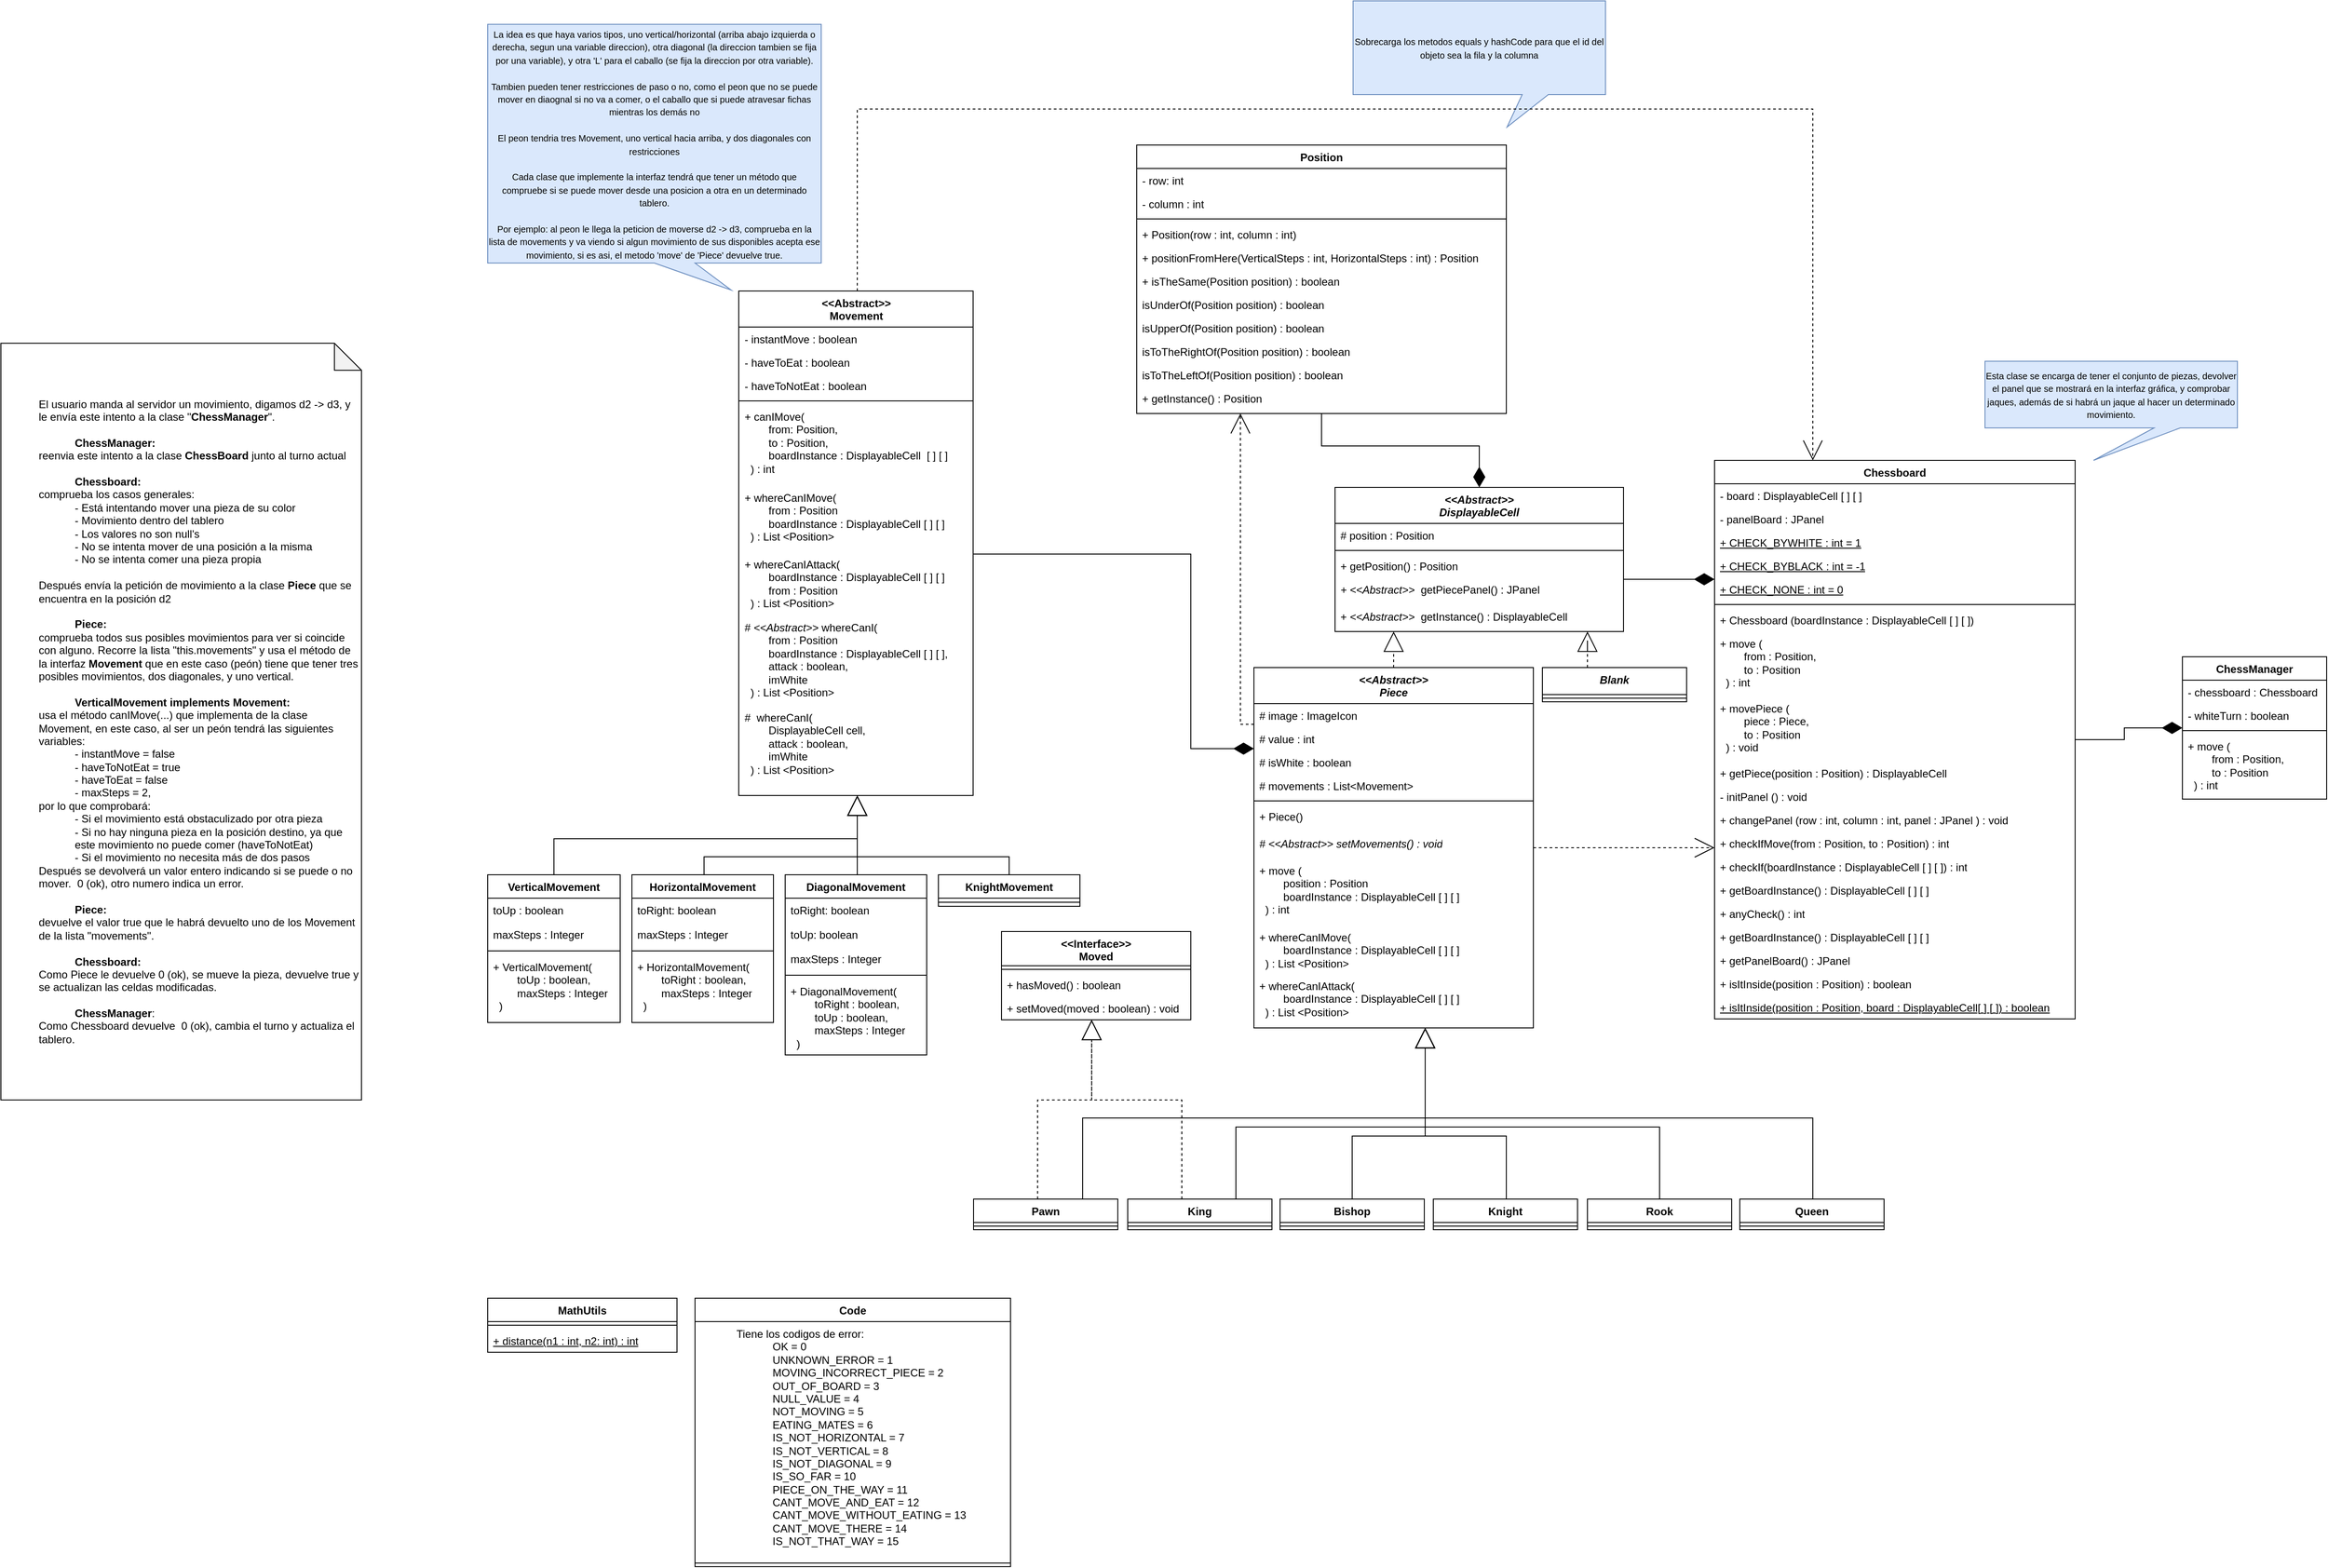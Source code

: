 <mxfile version="26.0.15">
  <diagram name="Diagrama_Clases" id="7XVjU1k5-b-SCjmjIXmG">
    <mxGraphModel dx="2901" dy="1903" grid="1" gridSize="10" guides="1" tooltips="1" connect="1" arrows="1" fold="1" page="1" pageScale="1" pageWidth="827" pageHeight="1169" math="0" shadow="0">
      <root>
        <mxCell id="0" />
        <mxCell id="1" parent="0" />
        <mxCell id="Ocv0W2CAT3Qs6bE-MKSK-10" style="edgeStyle=orthogonalEdgeStyle;rounded=0;orthogonalLoop=1;jettySize=auto;html=1;dashed=1;endArrow=block;endFill=0;endSize=20;" parent="1" source="Ocv0W2CAT3Qs6bE-MKSK-1" target="Ocv0W2CAT3Qs6bE-MKSK-6" edge="1">
          <mxGeometry relative="1" as="geometry">
            <Array as="points">
              <mxPoint x="320" y="207" />
            </Array>
          </mxGeometry>
        </mxCell>
        <mxCell id="Ocv0W2CAT3Qs6bE-MKSK-26" style="edgeStyle=orthogonalEdgeStyle;rounded=0;orthogonalLoop=1;jettySize=auto;html=1;endArrow=open;endFill=0;dashed=1;endSize=20;" parent="1" source="Ocv0W2CAT3Qs6bE-MKSK-1" target="Ocv0W2CAT3Qs6bE-MKSK-18" edge="1">
          <mxGeometry relative="1" as="geometry">
            <Array as="points">
              <mxPoint x="135" y="383" />
            </Array>
          </mxGeometry>
        </mxCell>
        <mxCell id="Ocv0W2CAT3Qs6bE-MKSK-1" value="&lt;i&gt;&amp;lt;&amp;lt;Abstract&amp;gt;&amp;gt;&lt;/i&gt;&lt;div&gt;&lt;i style=&quot;background-color: transparent; color: light-dark(rgb(0, 0, 0), rgb(255, 255, 255));&quot;&gt;Piece&lt;/i&gt;&lt;/div&gt;" style="swimlane;fontStyle=1;align=center;verticalAlign=top;childLayout=stackLayout;horizontal=1;startSize=40;horizontalStack=0;resizeParent=1;resizeParentMax=0;resizeLast=0;collapsible=1;marginBottom=0;whiteSpace=wrap;html=1;" parent="1" vertex="1">
          <mxGeometry x="150" y="320" width="310" height="400" as="geometry" />
        </mxCell>
        <mxCell id="SkFEskxKewbuhvQvfSpz-84" value="# image : ImageIcon" style="text;strokeColor=none;fillColor=none;align=left;verticalAlign=top;spacingLeft=4;spacingRight=4;overflow=hidden;rotatable=0;points=[[0,0.5],[1,0.5]];portConstraint=eastwest;whiteSpace=wrap;html=1;" parent="Ocv0W2CAT3Qs6bE-MKSK-1" vertex="1">
          <mxGeometry y="40" width="310" height="26" as="geometry" />
        </mxCell>
        <mxCell id="Ocv0W2CAT3Qs6bE-MKSK-2" value="# value : int" style="text;strokeColor=none;fillColor=none;align=left;verticalAlign=top;spacingLeft=4;spacingRight=4;overflow=hidden;rotatable=0;points=[[0,0.5],[1,0.5]];portConstraint=eastwest;whiteSpace=wrap;html=1;" parent="Ocv0W2CAT3Qs6bE-MKSK-1" vertex="1">
          <mxGeometry y="66" width="310" height="26" as="geometry" />
        </mxCell>
        <mxCell id="Ocv0W2CAT3Qs6bE-MKSK-5" value="# isWhite : boolean" style="text;strokeColor=none;fillColor=none;align=left;verticalAlign=top;spacingLeft=4;spacingRight=4;overflow=hidden;rotatable=0;points=[[0,0.5],[1,0.5]];portConstraint=eastwest;whiteSpace=wrap;html=1;" parent="Ocv0W2CAT3Qs6bE-MKSK-1" vertex="1">
          <mxGeometry y="92" width="310" height="26" as="geometry" />
        </mxCell>
        <mxCell id="SkFEskxKewbuhvQvfSpz-17" value="# movements : List&amp;lt;Movement&amp;gt;" style="text;strokeColor=none;fillColor=none;align=left;verticalAlign=top;spacingLeft=4;spacingRight=4;overflow=hidden;rotatable=0;points=[[0,0.5],[1,0.5]];portConstraint=eastwest;whiteSpace=wrap;html=1;" parent="Ocv0W2CAT3Qs6bE-MKSK-1" vertex="1">
          <mxGeometry y="118" width="310" height="26" as="geometry" />
        </mxCell>
        <mxCell id="Ocv0W2CAT3Qs6bE-MKSK-3" value="" style="line;strokeWidth=1;fillColor=none;align=left;verticalAlign=middle;spacingTop=-1;spacingLeft=3;spacingRight=3;rotatable=0;labelPosition=right;points=[];portConstraint=eastwest;strokeColor=inherit;" parent="Ocv0W2CAT3Qs6bE-MKSK-1" vertex="1">
          <mxGeometry y="144" width="310" height="8" as="geometry" />
        </mxCell>
        <mxCell id="SkFEskxKewbuhvQvfSpz-77" value="+ Piece()" style="text;strokeColor=none;fillColor=none;align=left;verticalAlign=top;spacingLeft=4;spacingRight=4;overflow=hidden;rotatable=0;points=[[0,0.5],[1,0.5]];portConstraint=eastwest;whiteSpace=wrap;html=1;" parent="Ocv0W2CAT3Qs6bE-MKSK-1" vertex="1">
          <mxGeometry y="152" width="310" height="30" as="geometry" />
        </mxCell>
        <mxCell id="SkFEskxKewbuhvQvfSpz-76" value="&lt;i&gt;# &amp;lt;&amp;lt;Abstract&amp;gt;&amp;gt;&amp;nbsp;setMovements() : void&lt;/i&gt;" style="text;strokeColor=none;fillColor=none;align=left;verticalAlign=top;spacingLeft=4;spacingRight=4;overflow=hidden;rotatable=0;points=[[0,0.5],[1,0.5]];portConstraint=eastwest;whiteSpace=wrap;html=1;" parent="Ocv0W2CAT3Qs6bE-MKSK-1" vertex="1">
          <mxGeometry y="182" width="310" height="30" as="geometry" />
        </mxCell>
        <mxCell id="Ocv0W2CAT3Qs6bE-MKSK-4" value="+ move (&lt;div&gt;&lt;span style=&quot;white-space: pre;&quot;&gt;&#x9;&lt;/span&gt;position : Position&lt;/div&gt;&lt;div&gt;&lt;span style=&quot;white-space: pre;&quot;&gt;&#x9;&lt;/span&gt;boardInstance :&amp;nbsp;&lt;span style=&quot;background-color: transparent; color: light-dark(rgb(0, 0, 0), rgb(255, 255, 255));&quot;&gt;DisplayableCell&lt;/span&gt;&lt;span style=&quot;background-color: transparent; color: light-dark(rgb(0, 0, 0), rgb(255, 255, 255));&quot;&gt;&amp;nbsp;[ ] [ ]&lt;/span&gt;&lt;/div&gt;&lt;div&gt;&amp;nbsp; ) : int&lt;/div&gt;" style="text;strokeColor=none;fillColor=none;align=left;verticalAlign=top;spacingLeft=4;spacingRight=4;overflow=hidden;rotatable=0;points=[[0,0.5],[1,0.5]];portConstraint=eastwest;whiteSpace=wrap;html=1;" parent="Ocv0W2CAT3Qs6bE-MKSK-1" vertex="1">
          <mxGeometry y="212" width="310" height="74" as="geometry" />
        </mxCell>
        <mxCell id="SkFEskxKewbuhvQvfSpz-90" value="+ whereCanIMove(&lt;div&gt;&lt;span style=&quot;white-space: pre;&quot;&gt;&#x9;&lt;/span&gt;boardInstance :&amp;nbsp;&lt;span style=&quot;color: light-dark(rgb(0, 0, 0), rgb(255, 255, 255)); background-color: transparent;&quot;&gt;DisplayableCell&lt;/span&gt;&lt;span style=&quot;color: light-dark(rgb(0, 0, 0), rgb(255, 255, 255)); background-color: transparent;&quot;&gt;&amp;nbsp;[ ] [ ]&lt;/span&gt;&lt;/div&gt;&lt;div&gt;&amp;nbsp; ) : List &amp;lt;Position&amp;gt;&lt;/div&gt;" style="text;strokeColor=none;fillColor=none;align=left;verticalAlign=top;spacingLeft=4;spacingRight=4;overflow=hidden;rotatable=0;points=[[0,0.5],[1,0.5]];portConstraint=eastwest;whiteSpace=wrap;html=1;" parent="Ocv0W2CAT3Qs6bE-MKSK-1" vertex="1">
          <mxGeometry y="286" width="310" height="54" as="geometry" />
        </mxCell>
        <mxCell id="SkFEskxKewbuhvQvfSpz-89" value="+ whereCanIAttack(&lt;div&gt;&lt;span style=&quot;white-space: pre;&quot;&gt;&#x9;&lt;/span&gt;&lt;span style=&quot;background-color: transparent; color: light-dark(rgb(0, 0, 0), rgb(255, 255, 255));&quot;&gt;boardInstance :&amp;nbsp;&lt;/span&gt;&lt;span style=&quot;background-color: transparent; color: light-dark(rgb(0, 0, 0), rgb(255, 255, 255));&quot;&gt;DisplayableCell&lt;/span&gt;&lt;span style=&quot;background-color: transparent; color: light-dark(rgb(0, 0, 0), rgb(255, 255, 255));&quot;&gt;&amp;nbsp;[ ] [ ]&lt;/span&gt;&lt;/div&gt;&lt;div&gt;&lt;span style=&quot;background-color: transparent; color: light-dark(rgb(0, 0, 0), rgb(255, 255, 255));&quot;&gt;&amp;nbsp; ) : List &amp;lt;Position&amp;gt;&lt;/span&gt;&lt;/div&gt;" style="text;strokeColor=none;fillColor=none;align=left;verticalAlign=top;spacingLeft=4;spacingRight=4;overflow=hidden;rotatable=0;points=[[0,0.5],[1,0.5]];portConstraint=eastwest;whiteSpace=wrap;html=1;" parent="Ocv0W2CAT3Qs6bE-MKSK-1" vertex="1">
          <mxGeometry y="340" width="310" height="60" as="geometry" />
        </mxCell>
        <mxCell id="Ocv0W2CAT3Qs6bE-MKSK-6" value="&lt;div&gt;&lt;i&gt;&amp;lt;&amp;lt;Abstract&amp;gt;&amp;gt;&lt;/i&gt;&lt;/div&gt;&lt;i&gt;DisplayableCell&lt;/i&gt;" style="swimlane;fontStyle=1;align=center;verticalAlign=top;childLayout=stackLayout;horizontal=1;startSize=40;horizontalStack=0;resizeParent=1;resizeParentMax=0;resizeLast=0;collapsible=1;marginBottom=0;whiteSpace=wrap;html=1;" parent="1" vertex="1">
          <mxGeometry x="240" y="120" width="320" height="160" as="geometry" />
        </mxCell>
        <mxCell id="VuiYVt0eshxoId6qfpAP-8" value="# position : Position" style="text;strokeColor=none;fillColor=none;align=left;verticalAlign=top;spacingLeft=4;spacingRight=4;overflow=hidden;rotatable=0;points=[[0,0.5],[1,0.5]];portConstraint=eastwest;whiteSpace=wrap;html=1;" vertex="1" parent="Ocv0W2CAT3Qs6bE-MKSK-6">
          <mxGeometry y="40" width="320" height="26" as="geometry" />
        </mxCell>
        <mxCell id="Ocv0W2CAT3Qs6bE-MKSK-8" value="" style="line;strokeWidth=1;fillColor=none;align=left;verticalAlign=middle;spacingTop=-1;spacingLeft=3;spacingRight=3;rotatable=0;labelPosition=right;points=[];portConstraint=eastwest;strokeColor=inherit;" parent="Ocv0W2CAT3Qs6bE-MKSK-6" vertex="1">
          <mxGeometry y="66" width="320" height="8" as="geometry" />
        </mxCell>
        <mxCell id="SkFEskxKewbuhvQvfSpz-80" value="+ getPosition() : Position" style="text;strokeColor=none;fillColor=none;align=left;verticalAlign=top;spacingLeft=4;spacingRight=4;overflow=hidden;rotatable=0;points=[[0,0.5],[1,0.5]];portConstraint=eastwest;whiteSpace=wrap;html=1;" parent="Ocv0W2CAT3Qs6bE-MKSK-6" vertex="1">
          <mxGeometry y="74" width="320" height="26" as="geometry" />
        </mxCell>
        <mxCell id="SkFEskxKewbuhvQvfSpz-83" value="&lt;i&gt;+ &amp;lt;&amp;lt;Abstract&amp;gt;&amp;gt;&amp;nbsp;&lt;/i&gt;&amp;nbsp;getPiecePanel() : JPanel" style="text;strokeColor=none;fillColor=none;align=left;verticalAlign=top;spacingLeft=4;spacingRight=4;overflow=hidden;rotatable=0;points=[[0,0.5],[1,0.5]];portConstraint=eastwest;whiteSpace=wrap;html=1;" parent="Ocv0W2CAT3Qs6bE-MKSK-6" vertex="1">
          <mxGeometry y="100" width="320" height="30" as="geometry" />
        </mxCell>
        <mxCell id="06TTXpgL2270FxeW5wfN-28" value="+&lt;i&gt;&amp;nbsp;&amp;lt;&amp;lt;Abstract&amp;gt;&amp;gt;&amp;nbsp;&lt;/i&gt;&amp;nbsp;getInstance() : DisplayableCell" style="text;strokeColor=none;fillColor=none;align=left;verticalAlign=top;spacingLeft=4;spacingRight=4;overflow=hidden;rotatable=0;points=[[0,0.5],[1,0.5]];portConstraint=eastwest;whiteSpace=wrap;html=1;" parent="Ocv0W2CAT3Qs6bE-MKSK-6" vertex="1">
          <mxGeometry y="130" width="320" height="30" as="geometry" />
        </mxCell>
        <mxCell id="Ocv0W2CAT3Qs6bE-MKSK-11" value="&lt;i&gt;Blank&lt;/i&gt;" style="swimlane;fontStyle=1;align=center;verticalAlign=top;childLayout=stackLayout;horizontal=1;startSize=30;horizontalStack=0;resizeParent=1;resizeParentMax=0;resizeLast=0;collapsible=1;marginBottom=0;whiteSpace=wrap;html=1;" parent="1" vertex="1">
          <mxGeometry x="470" y="320" width="160" height="38" as="geometry" />
        </mxCell>
        <mxCell id="Ocv0W2CAT3Qs6bE-MKSK-14" value="" style="line;strokeWidth=1;fillColor=none;align=left;verticalAlign=middle;spacingTop=-1;spacingLeft=3;spacingRight=3;rotatable=0;labelPosition=right;points=[];portConstraint=eastwest;strokeColor=inherit;" parent="Ocv0W2CAT3Qs6bE-MKSK-11" vertex="1">
          <mxGeometry y="30" width="160" height="8" as="geometry" />
        </mxCell>
        <mxCell id="Ocv0W2CAT3Qs6bE-MKSK-17" style="edgeStyle=orthogonalEdgeStyle;rounded=0;orthogonalLoop=1;jettySize=auto;html=1;dashed=1;endArrow=block;endFill=0;endSize=20;" parent="1" source="Ocv0W2CAT3Qs6bE-MKSK-11" target="Ocv0W2CAT3Qs6bE-MKSK-6" edge="1">
          <mxGeometry relative="1" as="geometry">
            <mxPoint x="330" y="330" as="sourcePoint" />
            <mxPoint x="660" y="190" as="targetPoint" />
            <Array as="points">
              <mxPoint x="520" y="290" />
              <mxPoint x="520" y="290" />
            </Array>
          </mxGeometry>
        </mxCell>
        <mxCell id="Ocv0W2CAT3Qs6bE-MKSK-25" style="edgeStyle=orthogonalEdgeStyle;rounded=0;orthogonalLoop=1;jettySize=auto;html=1;endArrow=diamondThin;endFill=1;endSize=20;" parent="1" source="Ocv0W2CAT3Qs6bE-MKSK-18" target="Ocv0W2CAT3Qs6bE-MKSK-6" edge="1">
          <mxGeometry relative="1" as="geometry" />
        </mxCell>
        <mxCell id="Ocv0W2CAT3Qs6bE-MKSK-18" value="Position" style="swimlane;fontStyle=1;align=center;verticalAlign=top;childLayout=stackLayout;horizontal=1;startSize=26;horizontalStack=0;resizeParent=1;resizeParentMax=0;resizeLast=0;collapsible=1;marginBottom=0;whiteSpace=wrap;html=1;" parent="1" vertex="1">
          <mxGeometry x="20" y="-260" width="410" height="298" as="geometry" />
        </mxCell>
        <mxCell id="Ocv0W2CAT3Qs6bE-MKSK-23" value="- row: int" style="text;strokeColor=none;fillColor=none;align=left;verticalAlign=top;spacingLeft=4;spacingRight=4;overflow=hidden;rotatable=0;points=[[0,0.5],[1,0.5]];portConstraint=eastwest;whiteSpace=wrap;html=1;" parent="Ocv0W2CAT3Qs6bE-MKSK-18" vertex="1">
          <mxGeometry y="26" width="410" height="26" as="geometry" />
        </mxCell>
        <mxCell id="Ocv0W2CAT3Qs6bE-MKSK-19" value="- column : int" style="text;strokeColor=none;fillColor=none;align=left;verticalAlign=top;spacingLeft=4;spacingRight=4;overflow=hidden;rotatable=0;points=[[0,0.5],[1,0.5]];portConstraint=eastwest;whiteSpace=wrap;html=1;" parent="Ocv0W2CAT3Qs6bE-MKSK-18" vertex="1">
          <mxGeometry y="52" width="410" height="26" as="geometry" />
        </mxCell>
        <mxCell id="Ocv0W2CAT3Qs6bE-MKSK-20" value="" style="line;strokeWidth=1;fillColor=none;align=left;verticalAlign=middle;spacingTop=-1;spacingLeft=3;spacingRight=3;rotatable=0;labelPosition=right;points=[];portConstraint=eastwest;strokeColor=inherit;" parent="Ocv0W2CAT3Qs6bE-MKSK-18" vertex="1">
          <mxGeometry y="78" width="410" height="8" as="geometry" />
        </mxCell>
        <mxCell id="Ocv0W2CAT3Qs6bE-MKSK-21" value="+ Position(row : int, column : int)" style="text;strokeColor=none;fillColor=none;align=left;verticalAlign=top;spacingLeft=4;spacingRight=4;overflow=hidden;rotatable=0;points=[[0,0.5],[1,0.5]];portConstraint=eastwest;whiteSpace=wrap;html=1;" parent="Ocv0W2CAT3Qs6bE-MKSK-18" vertex="1">
          <mxGeometry y="86" width="410" height="26" as="geometry" />
        </mxCell>
        <mxCell id="SkFEskxKewbuhvQvfSpz-79" value="+ positionFromHere(VerticalSteps : int, HorizontalSteps : int) : Position" style="text;strokeColor=none;fillColor=none;align=left;verticalAlign=top;spacingLeft=4;spacingRight=4;overflow=hidden;rotatable=0;points=[[0,0.5],[1,0.5]];portConstraint=eastwest;whiteSpace=wrap;html=1;" parent="Ocv0W2CAT3Qs6bE-MKSK-18" vertex="1">
          <mxGeometry y="112" width="410" height="26" as="geometry" />
        </mxCell>
        <mxCell id="06TTXpgL2270FxeW5wfN-21" value="+ isTheSame(Position position) : boolean" style="text;strokeColor=none;fillColor=none;align=left;verticalAlign=top;spacingLeft=4;spacingRight=4;overflow=hidden;rotatable=0;points=[[0,0.5],[1,0.5]];portConstraint=eastwest;whiteSpace=wrap;html=1;" parent="Ocv0W2CAT3Qs6bE-MKSK-18" vertex="1">
          <mxGeometry y="138" width="410" height="26" as="geometry" />
        </mxCell>
        <mxCell id="06TTXpgL2270FxeW5wfN-22" value="isUnderOf(Position position) : boolean" style="text;strokeColor=none;fillColor=none;align=left;verticalAlign=top;spacingLeft=4;spacingRight=4;overflow=hidden;rotatable=0;points=[[0,0.5],[1,0.5]];portConstraint=eastwest;whiteSpace=wrap;html=1;" parent="Ocv0W2CAT3Qs6bE-MKSK-18" vertex="1">
          <mxGeometry y="164" width="410" height="26" as="geometry" />
        </mxCell>
        <mxCell id="06TTXpgL2270FxeW5wfN-23" value="isUpperOf(Position position) : boolean" style="text;strokeColor=none;fillColor=none;align=left;verticalAlign=top;spacingLeft=4;spacingRight=4;overflow=hidden;rotatable=0;points=[[0,0.5],[1,0.5]];portConstraint=eastwest;whiteSpace=wrap;html=1;" parent="Ocv0W2CAT3Qs6bE-MKSK-18" vertex="1">
          <mxGeometry y="190" width="410" height="26" as="geometry" />
        </mxCell>
        <mxCell id="06TTXpgL2270FxeW5wfN-25" value="isToTheRightOf(Position position) : boolean" style="text;strokeColor=none;fillColor=none;align=left;verticalAlign=top;spacingLeft=4;spacingRight=4;overflow=hidden;rotatable=0;points=[[0,0.5],[1,0.5]];portConstraint=eastwest;whiteSpace=wrap;html=1;" parent="Ocv0W2CAT3Qs6bE-MKSK-18" vertex="1">
          <mxGeometry y="216" width="410" height="26" as="geometry" />
        </mxCell>
        <mxCell id="06TTXpgL2270FxeW5wfN-24" value="isToTheLeftOf(Position position) : boolean" style="text;strokeColor=none;fillColor=none;align=left;verticalAlign=top;spacingLeft=4;spacingRight=4;overflow=hidden;rotatable=0;points=[[0,0.5],[1,0.5]];portConstraint=eastwest;whiteSpace=wrap;html=1;" parent="Ocv0W2CAT3Qs6bE-MKSK-18" vertex="1">
          <mxGeometry y="242" width="410" height="26" as="geometry" />
        </mxCell>
        <mxCell id="06TTXpgL2270FxeW5wfN-29" value="+ getInstance() : Position" style="text;strokeColor=none;fillColor=none;align=left;verticalAlign=top;spacingLeft=4;spacingRight=4;overflow=hidden;rotatable=0;points=[[0,0.5],[1,0.5]];portConstraint=eastwest;whiteSpace=wrap;html=1;" parent="Ocv0W2CAT3Qs6bE-MKSK-18" vertex="1">
          <mxGeometry y="268" width="410" height="30" as="geometry" />
        </mxCell>
        <mxCell id="J2jW2XG6HsNSC65ffWOk-1" value="&amp;lt;&amp;lt;Abstract&amp;gt;&amp;gt;&lt;div&gt;Movement&lt;/div&gt;" style="swimlane;fontStyle=1;align=center;verticalAlign=top;childLayout=stackLayout;horizontal=1;startSize=40;horizontalStack=0;resizeParent=1;resizeParentMax=0;resizeLast=0;collapsible=1;marginBottom=0;whiteSpace=wrap;html=1;" parent="1" vertex="1">
          <mxGeometry x="-421.5" y="-98" width="260" height="560" as="geometry" />
        </mxCell>
        <mxCell id="J2jW2XG6HsNSC65ffWOk-2" value="- instantMove : boolean" style="text;strokeColor=none;fillColor=none;align=left;verticalAlign=top;spacingLeft=4;spacingRight=4;overflow=hidden;rotatable=0;points=[[0,0.5],[1,0.5]];portConstraint=eastwest;whiteSpace=wrap;html=1;" parent="J2jW2XG6HsNSC65ffWOk-1" vertex="1">
          <mxGeometry y="40" width="260" height="26" as="geometry" />
        </mxCell>
        <mxCell id="SkFEskxKewbuhvQvfSpz-25" value="- haveToEat : boolean" style="text;strokeColor=none;fillColor=none;align=left;verticalAlign=top;spacingLeft=4;spacingRight=4;overflow=hidden;rotatable=0;points=[[0,0.5],[1,0.5]];portConstraint=eastwest;whiteSpace=wrap;html=1;" parent="J2jW2XG6HsNSC65ffWOk-1" vertex="1">
          <mxGeometry y="66" width="260" height="26" as="geometry" />
        </mxCell>
        <mxCell id="SkFEskxKewbuhvQvfSpz-48" value="- haveToNotEat : boolean" style="text;strokeColor=none;fillColor=none;align=left;verticalAlign=top;spacingLeft=4;spacingRight=4;overflow=hidden;rotatable=0;points=[[0,0.5],[1,0.5]];portConstraint=eastwest;whiteSpace=wrap;html=1;" parent="J2jW2XG6HsNSC65ffWOk-1" vertex="1">
          <mxGeometry y="92" width="260" height="26" as="geometry" />
        </mxCell>
        <mxCell id="J2jW2XG6HsNSC65ffWOk-4" value="" style="line;strokeWidth=1;fillColor=none;align=left;verticalAlign=middle;spacingTop=-1;spacingLeft=3;spacingRight=3;rotatable=0;labelPosition=right;points=[];portConstraint=eastwest;strokeColor=inherit;" parent="J2jW2XG6HsNSC65ffWOk-1" vertex="1">
          <mxGeometry y="118" width="260" height="8" as="geometry" />
        </mxCell>
        <mxCell id="J2jW2XG6HsNSC65ffWOk-5" value="+ canIMove(&lt;div&gt;&lt;span style=&quot;white-space: pre;&quot;&gt;&#x9;&lt;/span&gt;from: Position,&lt;/div&gt;&lt;div&gt;&lt;span style=&quot;white-space: pre;&quot;&gt;&#x9;&lt;/span&gt;to : Position,&lt;br&gt;&lt;/div&gt;&lt;div&gt;&lt;span style=&quot;white-space: pre;&quot;&gt;&#x9;&lt;/span&gt;boardInstance :&amp;nbsp;&lt;span style=&quot;background-color: transparent; color: light-dark(rgb(0, 0, 0), rgb(255, 255, 255));&quot;&gt;DisplayableCell&lt;/span&gt;&lt;span style=&quot;background-color: transparent; color: light-dark(rgb(0, 0, 0), rgb(255, 255, 255));&quot;&gt;&amp;nbsp; [ ] [ ]&lt;/span&gt;&lt;/div&gt;&lt;div&gt;&amp;nbsp; ) : int&lt;/div&gt;" style="text;strokeColor=none;fillColor=none;align=left;verticalAlign=top;spacingLeft=4;spacingRight=4;overflow=hidden;rotatable=0;points=[[0,0.5],[1,0.5]];portConstraint=eastwest;whiteSpace=wrap;html=1;" parent="J2jW2XG6HsNSC65ffWOk-1" vertex="1">
          <mxGeometry y="126" width="260" height="90" as="geometry" />
        </mxCell>
        <mxCell id="SkFEskxKewbuhvQvfSpz-38" value="+ whereCanIMove(&lt;div&gt;&lt;span style=&quot;white-space: pre;&quot;&gt;&#x9;&lt;/span&gt;from : Position&lt;br&gt;&lt;div&gt;&lt;span style=&quot;white-space: pre;&quot;&gt;&#x9;&lt;/span&gt;&lt;span style=&quot;background-color: transparent; color: light-dark(rgb(0, 0, 0), rgb(255, 255, 255));&quot;&gt;boardInstance :&amp;nbsp;&lt;/span&gt;&lt;span style=&quot;background-color: transparent; color: light-dark(rgb(0, 0, 0), rgb(255, 255, 255));&quot;&gt;DisplayableCell&lt;/span&gt;&lt;span style=&quot;background-color: transparent; color: light-dark(rgb(0, 0, 0), rgb(255, 255, 255));&quot;&gt;&amp;nbsp;[ ] [ ]&lt;/span&gt;&lt;/div&gt;&lt;div&gt;&lt;span style=&quot;background-color: transparent; color: light-dark(rgb(0, 0, 0), rgb(255, 255, 255));&quot;&gt;&amp;nbsp; ) : List &amp;lt;Position&amp;gt;&lt;/span&gt;&lt;/div&gt;&lt;/div&gt;" style="text;strokeColor=none;fillColor=none;align=left;verticalAlign=top;spacingLeft=4;spacingRight=4;overflow=hidden;rotatable=0;points=[[0,0.5],[1,0.5]];portConstraint=eastwest;whiteSpace=wrap;html=1;" parent="J2jW2XG6HsNSC65ffWOk-1" vertex="1">
          <mxGeometry y="216" width="260" height="74" as="geometry" />
        </mxCell>
        <mxCell id="SkFEskxKewbuhvQvfSpz-47" value="+ whereCanIAttack(&lt;div&gt;&lt;span style=&quot;white-space: pre;&quot;&gt;&#x9;&lt;/span&gt;&lt;span style=&quot;background-color: transparent; color: light-dark(rgb(0, 0, 0), rgb(255, 255, 255));&quot;&gt;boardInstance :&amp;nbsp;&lt;/span&gt;&lt;span style=&quot;background-color: transparent; color: light-dark(rgb(0, 0, 0), rgb(255, 255, 255));&quot;&gt;DisplayableCell&lt;/span&gt;&lt;span style=&quot;background-color: transparent; color: light-dark(rgb(0, 0, 0), rgb(255, 255, 255));&quot;&gt;&amp;nbsp;[ ] [ ]&lt;/span&gt;&lt;/div&gt;&lt;div&gt;&lt;span style=&quot;background-color: transparent; color: light-dark(rgb(0, 0, 0), rgb(255, 255, 255));&quot;&gt;&lt;span style=&quot;white-space: pre;&quot;&gt;&#x9;&lt;/span&gt;from : Position&lt;/span&gt;&lt;/div&gt;&lt;div&gt;&lt;span style=&quot;background-color: transparent; color: light-dark(rgb(0, 0, 0), rgb(255, 255, 255));&quot;&gt;&amp;nbsp; ) : List &amp;lt;Position&amp;gt;&lt;/span&gt;&lt;/div&gt;" style="text;strokeColor=none;fillColor=none;align=left;verticalAlign=top;spacingLeft=4;spacingRight=4;overflow=hidden;rotatable=0;points=[[0,0.5],[1,0.5]];portConstraint=eastwest;whiteSpace=wrap;html=1;" parent="J2jW2XG6HsNSC65ffWOk-1" vertex="1">
          <mxGeometry y="290" width="260" height="70" as="geometry" />
        </mxCell>
        <mxCell id="VuiYVt0eshxoId6qfpAP-11" value="#&amp;nbsp;&lt;i&gt;&amp;lt;&amp;lt;Abstract&amp;gt;&amp;gt;&lt;/i&gt;&amp;nbsp;whereCanI(&lt;div&gt;&lt;span style=&quot;white-space: pre;&quot;&gt;&#x9;&lt;/span&gt;from : Position&lt;br&gt;&lt;div&gt;&lt;span style=&quot;white-space: pre;&quot;&gt;&#x9;&lt;/span&gt;&lt;span style=&quot;background-color: transparent; color: light-dark(rgb(0, 0, 0), rgb(255, 255, 255));&quot;&gt;boardInstance :&amp;nbsp;&lt;/span&gt;&lt;span style=&quot;background-color: transparent; color: light-dark(rgb(0, 0, 0), rgb(255, 255, 255));&quot;&gt;DisplayableCell&lt;/span&gt;&lt;span style=&quot;background-color: transparent; color: light-dark(rgb(0, 0, 0), rgb(255, 255, 255));&quot;&gt;&amp;nbsp;[ ] [ ],&lt;/span&gt;&lt;/div&gt;&lt;div&gt;&lt;span style=&quot;background-color: transparent; color: light-dark(rgb(0, 0, 0), rgb(255, 255, 255));&quot;&gt;&lt;span style=&quot;white-space: pre;&quot;&gt;&#x9;&lt;/span&gt;attack : boolean,&lt;br&gt;&lt;/span&gt;&lt;/div&gt;&lt;div&gt;&lt;span style=&quot;background-color: transparent; color: light-dark(rgb(0, 0, 0), rgb(255, 255, 255));&quot;&gt;&lt;span style=&quot;white-space: pre;&quot;&gt;&#x9;&lt;/span&gt;imWhite&lt;br&gt;&lt;/span&gt;&lt;/div&gt;&lt;div&gt;&lt;span style=&quot;background-color: transparent; color: light-dark(rgb(0, 0, 0), rgb(255, 255, 255));&quot;&gt;&amp;nbsp; ) : List &amp;lt;Position&amp;gt;&lt;/span&gt;&lt;/div&gt;&lt;/div&gt;" style="text;strokeColor=none;fillColor=none;align=left;verticalAlign=top;spacingLeft=4;spacingRight=4;overflow=hidden;rotatable=0;points=[[0,0.5],[1,0.5]];portConstraint=eastwest;whiteSpace=wrap;html=1;" vertex="1" parent="J2jW2XG6HsNSC65ffWOk-1">
          <mxGeometry y="360" width="260" height="100" as="geometry" />
        </mxCell>
        <mxCell id="VuiYVt0eshxoId6qfpAP-12" value="#&amp;nbsp;&amp;nbsp;whereCanI(&lt;div&gt;&lt;span style=&quot;white-space: pre;&quot;&gt;&#x9;&lt;/span&gt;DisplayableCell cell,&lt;div&gt;&lt;span style=&quot;background-color: transparent; color: light-dark(rgb(0, 0, 0), rgb(255, 255, 255));&quot;&gt;&lt;span style=&quot;white-space: pre;&quot;&gt;&#x9;&lt;/span&gt;attack : boolean,&lt;br&gt;&lt;/span&gt;&lt;/div&gt;&lt;div&gt;&lt;span style=&quot;background-color: transparent; color: light-dark(rgb(0, 0, 0), rgb(255, 255, 255));&quot;&gt;&lt;span style=&quot;white-space: pre;&quot;&gt;&#x9;&lt;/span&gt;imWhite&lt;br&gt;&lt;/span&gt;&lt;/div&gt;&lt;div&gt;&lt;span style=&quot;background-color: transparent; color: light-dark(rgb(0, 0, 0), rgb(255, 255, 255));&quot;&gt;&amp;nbsp; ) : List &amp;lt;Position&amp;gt;&lt;/span&gt;&lt;/div&gt;&lt;/div&gt;" style="text;strokeColor=none;fillColor=none;align=left;verticalAlign=top;spacingLeft=4;spacingRight=4;overflow=hidden;rotatable=0;points=[[0,0.5],[1,0.5]];portConstraint=eastwest;whiteSpace=wrap;html=1;" vertex="1" parent="J2jW2XG6HsNSC65ffWOk-1">
          <mxGeometry y="460" width="260" height="100" as="geometry" />
        </mxCell>
        <mxCell id="SkFEskxKewbuhvQvfSpz-3" value="&lt;span style=&quot;&quot;&gt;&lt;font style=&quot;font-size: 10px;&quot;&gt;La idea es que haya varios tipos, uno vertical/horizontal (arriba abajo izquierda o derecha, segun una variable direccion), otra diagonal (la direccion tambien se fija por una variable), y otra &#39;L&#39; para el caballo (se fija la direccion por otra variable).&lt;/font&gt;&lt;/span&gt;&lt;div style=&quot;&quot;&gt;&lt;font style=&quot;font-size: 10px;&quot;&gt;&lt;br&gt;&lt;/font&gt;&lt;/div&gt;&lt;div style=&quot;&quot;&gt;&lt;font style=&quot;font-size: 10px;&quot;&gt;Tambien pueden tener restricciones de paso o no, como el peon que no se puede mover en diaognal si no va a comer, o el caballo que si puede atravesar fichas mientras los demás no&lt;/font&gt;&lt;/div&gt;&lt;div style=&quot;&quot;&gt;&lt;font style=&quot;font-size: 10px;&quot;&gt;&lt;br&gt;&lt;/font&gt;&lt;/div&gt;&lt;div style=&quot;&quot;&gt;&lt;font style=&quot;font-size: 10px;&quot;&gt;El peon tendria tres Movement, uno vertical hacia arriba, y dos diagonales con restricciones&lt;/font&gt;&lt;/div&gt;&lt;div style=&quot;&quot;&gt;&lt;font style=&quot;font-size: 10px;&quot;&gt;&lt;br&gt;&lt;/font&gt;&lt;/div&gt;&lt;div style=&quot;&quot;&gt;&lt;font style=&quot;font-size: 10px;&quot;&gt;Cada clase que implemente la interfaz tendrá que tener un método que compruebe si se puede mover desde una posicion a otra en un determinado tablero.&lt;/font&gt;&lt;/div&gt;&lt;div style=&quot;&quot;&gt;&lt;font style=&quot;font-size: 10px;&quot;&gt;&lt;br&gt;&lt;/font&gt;&lt;/div&gt;&lt;div style=&quot;&quot;&gt;&lt;font style=&quot;font-size: 10px;&quot;&gt;Por ejemplo: al peon le llega la peticion de moverse d2 -&amp;gt; d3, comprueba en la lista de movements y va viendo si algun movimiento de sus disponibles acepta ese movimiento, si es asi, el metodo &#39;move&#39; de &#39;Piece&#39; devuelve true.&lt;/font&gt;&lt;/div&gt;" style="shape=callout;whiteSpace=wrap;html=1;perimeter=calloutPerimeter;position2=0.73;base=45;fillColor=#dae8fc;strokeColor=#6c8ebf;align=center;" parent="1" vertex="1">
          <mxGeometry x="-700" y="-394" width="370" height="295" as="geometry" />
        </mxCell>
        <mxCell id="SkFEskxKewbuhvQvfSpz-4" value="VerticalMovement" style="swimlane;fontStyle=1;align=center;verticalAlign=top;childLayout=stackLayout;horizontal=1;startSize=26;horizontalStack=0;resizeParent=1;resizeParentMax=0;resizeLast=0;collapsible=1;marginBottom=0;whiteSpace=wrap;html=1;" parent="1" vertex="1">
          <mxGeometry x="-700" y="550" width="147" height="164" as="geometry" />
        </mxCell>
        <mxCell id="SkFEskxKewbuhvQvfSpz-8" value="toUp : boolean" style="text;strokeColor=none;fillColor=none;align=left;verticalAlign=top;spacingLeft=4;spacingRight=4;overflow=hidden;rotatable=0;points=[[0,0.5],[1,0.5]];portConstraint=eastwest;whiteSpace=wrap;html=1;" parent="SkFEskxKewbuhvQvfSpz-4" vertex="1">
          <mxGeometry y="26" width="147" height="27" as="geometry" />
        </mxCell>
        <mxCell id="SkFEskxKewbuhvQvfSpz-5" value="maxSteps : Integer" style="text;strokeColor=none;fillColor=none;align=left;verticalAlign=top;spacingLeft=4;spacingRight=4;overflow=hidden;rotatable=0;points=[[0,0.5],[1,0.5]];portConstraint=eastwest;whiteSpace=wrap;html=1;" parent="SkFEskxKewbuhvQvfSpz-4" vertex="1">
          <mxGeometry y="53" width="147" height="27" as="geometry" />
        </mxCell>
        <mxCell id="SkFEskxKewbuhvQvfSpz-6" value="" style="line;strokeWidth=1;fillColor=none;align=left;verticalAlign=middle;spacingTop=-1;spacingLeft=3;spacingRight=3;rotatable=0;labelPosition=right;points=[];portConstraint=eastwest;strokeColor=inherit;" parent="SkFEskxKewbuhvQvfSpz-4" vertex="1">
          <mxGeometry y="80" width="147" height="9" as="geometry" />
        </mxCell>
        <mxCell id="SkFEskxKewbuhvQvfSpz-7" value="+ VerticalMovement(&lt;div&gt;&lt;span style=&quot;white-space: pre;&quot;&gt;&#x9;&lt;/span&gt;toUp : boolean,&amp;nbsp;&lt;/div&gt;&lt;div&gt;&lt;span style=&quot;white-space: pre;&quot;&gt;&#x9;&lt;/span&gt;maxSteps :&amp;nbsp;&lt;span style=&quot;background-color: transparent; color: light-dark(rgb(0, 0, 0), rgb(255, 255, 255));&quot;&gt;Integer&lt;/span&gt;&lt;/div&gt;&lt;div&gt;&amp;nbsp; )&lt;/div&gt;" style="text;strokeColor=none;fillColor=none;align=left;verticalAlign=top;spacingLeft=4;spacingRight=4;overflow=hidden;rotatable=0;points=[[0,0.5],[1,0.5]];portConstraint=eastwest;whiteSpace=wrap;html=1;" parent="SkFEskxKewbuhvQvfSpz-4" vertex="1">
          <mxGeometry y="89" width="147" height="75" as="geometry" />
        </mxCell>
        <mxCell id="SkFEskxKewbuhvQvfSpz-10" value="HorizontalMovement" style="swimlane;fontStyle=1;align=center;verticalAlign=top;childLayout=stackLayout;horizontal=1;startSize=26;horizontalStack=0;resizeParent=1;resizeParentMax=0;resizeLast=0;collapsible=1;marginBottom=0;whiteSpace=wrap;html=1;" parent="1" vertex="1">
          <mxGeometry x="-540" y="550" width="157" height="164" as="geometry" />
        </mxCell>
        <mxCell id="SkFEskxKewbuhvQvfSpz-11" value="toRight: boolean" style="text;strokeColor=none;fillColor=none;align=left;verticalAlign=top;spacingLeft=4;spacingRight=4;overflow=hidden;rotatable=0;points=[[0,0.5],[1,0.5]];portConstraint=eastwest;whiteSpace=wrap;html=1;" parent="SkFEskxKewbuhvQvfSpz-10" vertex="1">
          <mxGeometry y="26" width="157" height="27" as="geometry" />
        </mxCell>
        <mxCell id="SkFEskxKewbuhvQvfSpz-12" value="maxSteps : Integer" style="text;strokeColor=none;fillColor=none;align=left;verticalAlign=top;spacingLeft=4;spacingRight=4;overflow=hidden;rotatable=0;points=[[0,0.5],[1,0.5]];portConstraint=eastwest;whiteSpace=wrap;html=1;" parent="SkFEskxKewbuhvQvfSpz-10" vertex="1">
          <mxGeometry y="53" width="157" height="27" as="geometry" />
        </mxCell>
        <mxCell id="SkFEskxKewbuhvQvfSpz-13" value="" style="line;strokeWidth=1;fillColor=none;align=left;verticalAlign=middle;spacingTop=-1;spacingLeft=3;spacingRight=3;rotatable=0;labelPosition=right;points=[];portConstraint=eastwest;strokeColor=inherit;" parent="SkFEskxKewbuhvQvfSpz-10" vertex="1">
          <mxGeometry y="80" width="157" height="9" as="geometry" />
        </mxCell>
        <mxCell id="SkFEskxKewbuhvQvfSpz-14" value="+&amp;nbsp;&lt;span style=&quot;text-align: center;&quot;&gt;HorizontalMovement&lt;/span&gt;(&lt;div&gt;&lt;span style=&quot;white-space: pre;&quot;&gt;&#x9;&lt;/span&gt;toRight : boolean,&amp;nbsp;&lt;/div&gt;&lt;div&gt;&lt;span style=&quot;white-space: pre;&quot;&gt;&#x9;&lt;/span&gt;maxSteps :&amp;nbsp;&lt;span style=&quot;background-color: transparent; color: light-dark(rgb(0, 0, 0), rgb(255, 255, 255));&quot;&gt;Integer&lt;/span&gt;&lt;/div&gt;&lt;div&gt;&amp;nbsp; )&lt;/div&gt;" style="text;strokeColor=none;fillColor=none;align=left;verticalAlign=top;spacingLeft=4;spacingRight=4;overflow=hidden;rotatable=0;points=[[0,0.5],[1,0.5]];portConstraint=eastwest;whiteSpace=wrap;html=1;" parent="SkFEskxKewbuhvQvfSpz-10" vertex="1">
          <mxGeometry y="89" width="157" height="75" as="geometry" />
        </mxCell>
        <mxCell id="SkFEskxKewbuhvQvfSpz-15" style="edgeStyle=orthogonalEdgeStyle;rounded=0;orthogonalLoop=1;jettySize=auto;html=1;endArrow=block;endFill=0;endSize=20;" parent="1" source="SkFEskxKewbuhvQvfSpz-4" target="J2jW2XG6HsNSC65ffWOk-1" edge="1">
          <mxGeometry relative="1" as="geometry">
            <Array as="points">
              <mxPoint x="-626" y="510" />
              <mxPoint x="-290" y="510" />
            </Array>
            <mxPoint x="-280" y="423" as="sourcePoint" />
            <mxPoint x="-186" y="310" as="targetPoint" />
          </mxGeometry>
        </mxCell>
        <mxCell id="SkFEskxKewbuhvQvfSpz-16" style="edgeStyle=orthogonalEdgeStyle;rounded=0;orthogonalLoop=1;jettySize=auto;html=1;endArrow=block;endFill=0;endSize=20;" parent="1" source="SkFEskxKewbuhvQvfSpz-10" target="J2jW2XG6HsNSC65ffWOk-1" edge="1">
          <mxGeometry relative="1" as="geometry">
            <Array as="points">
              <mxPoint x="-460" y="530" />
              <mxPoint x="-290" y="530" />
            </Array>
            <mxPoint x="-630" y="330" as="sourcePoint" />
            <mxPoint x="-280" y="254" as="targetPoint" />
          </mxGeometry>
        </mxCell>
        <mxCell id="SkFEskxKewbuhvQvfSpz-19" style="edgeStyle=orthogonalEdgeStyle;rounded=0;orthogonalLoop=1;jettySize=auto;html=1;endArrow=diamondThin;endFill=1;endSize=20;" parent="1" source="J2jW2XG6HsNSC65ffWOk-1" target="Ocv0W2CAT3Qs6bE-MKSK-1" edge="1">
          <mxGeometry relative="1" as="geometry">
            <mxPoint x="240" y="106" as="sourcePoint" />
            <mxPoint x="504" y="180" as="targetPoint" />
            <Array as="points">
              <mxPoint x="80" y="194" />
              <mxPoint x="80" y="410" />
            </Array>
          </mxGeometry>
        </mxCell>
        <mxCell id="SkFEskxKewbuhvQvfSpz-20" value="DiagonalMovement" style="swimlane;fontStyle=1;align=center;verticalAlign=top;childLayout=stackLayout;horizontal=1;startSize=26;horizontalStack=0;resizeParent=1;resizeParentMax=0;resizeLast=0;collapsible=1;marginBottom=0;whiteSpace=wrap;html=1;" parent="1" vertex="1">
          <mxGeometry x="-370" y="550" width="157" height="200" as="geometry" />
        </mxCell>
        <mxCell id="SkFEskxKewbuhvQvfSpz-21" value="toRight: boolean" style="text;strokeColor=none;fillColor=none;align=left;verticalAlign=top;spacingLeft=4;spacingRight=4;overflow=hidden;rotatable=0;points=[[0,0.5],[1,0.5]];portConstraint=eastwest;whiteSpace=wrap;html=1;" parent="SkFEskxKewbuhvQvfSpz-20" vertex="1">
          <mxGeometry y="26" width="157" height="27" as="geometry" />
        </mxCell>
        <mxCell id="SkFEskxKewbuhvQvfSpz-27" value="toUp: boolean" style="text;strokeColor=none;fillColor=none;align=left;verticalAlign=top;spacingLeft=4;spacingRight=4;overflow=hidden;rotatable=0;points=[[0,0.5],[1,0.5]];portConstraint=eastwest;whiteSpace=wrap;html=1;" parent="SkFEskxKewbuhvQvfSpz-20" vertex="1">
          <mxGeometry y="53" width="157" height="27" as="geometry" />
        </mxCell>
        <mxCell id="SkFEskxKewbuhvQvfSpz-22" value="maxSteps : Integer" style="text;strokeColor=none;fillColor=none;align=left;verticalAlign=top;spacingLeft=4;spacingRight=4;overflow=hidden;rotatable=0;points=[[0,0.5],[1,0.5]];portConstraint=eastwest;whiteSpace=wrap;html=1;" parent="SkFEskxKewbuhvQvfSpz-20" vertex="1">
          <mxGeometry y="80" width="157" height="27" as="geometry" />
        </mxCell>
        <mxCell id="SkFEskxKewbuhvQvfSpz-23" value="" style="line;strokeWidth=1;fillColor=none;align=left;verticalAlign=middle;spacingTop=-1;spacingLeft=3;spacingRight=3;rotatable=0;labelPosition=right;points=[];portConstraint=eastwest;strokeColor=inherit;" parent="SkFEskxKewbuhvQvfSpz-20" vertex="1">
          <mxGeometry y="107" width="157" height="9" as="geometry" />
        </mxCell>
        <mxCell id="SkFEskxKewbuhvQvfSpz-24" value="+&amp;nbsp;&lt;span style=&quot;text-align: center;&quot;&gt;DiagonalMovement&lt;/span&gt;(&lt;div&gt;&lt;span style=&quot;white-space: pre;&quot;&gt;&#x9;&lt;/span&gt;toRight : boolean,&amp;nbsp;&lt;/div&gt;&lt;div&gt;&lt;span style=&quot;white-space: pre;&quot;&gt;&#x9;&lt;/span&gt;toUp : boolean,&lt;/div&gt;&lt;div&gt;&lt;span style=&quot;white-space: pre;&quot;&gt;&#x9;&lt;/span&gt;maxSteps :&amp;nbsp;&lt;span style=&quot;background-color: transparent; color: light-dark(rgb(0, 0, 0), rgb(255, 255, 255));&quot;&gt;Integer&lt;/span&gt;&lt;/div&gt;&lt;div&gt;&amp;nbsp; )&lt;/div&gt;" style="text;strokeColor=none;fillColor=none;align=left;verticalAlign=top;spacingLeft=4;spacingRight=4;overflow=hidden;rotatable=0;points=[[0,0.5],[1,0.5]];portConstraint=eastwest;whiteSpace=wrap;html=1;" parent="SkFEskxKewbuhvQvfSpz-20" vertex="1">
          <mxGeometry y="116" width="157" height="84" as="geometry" />
        </mxCell>
        <mxCell id="SkFEskxKewbuhvQvfSpz-28" style="edgeStyle=orthogonalEdgeStyle;rounded=0;orthogonalLoop=1;jettySize=auto;html=1;endArrow=block;endFill=0;endSize=20;" parent="1" source="SkFEskxKewbuhvQvfSpz-20" target="J2jW2XG6HsNSC65ffWOk-1" edge="1">
          <mxGeometry relative="1" as="geometry">
            <Array as="points">
              <mxPoint x="-290" y="500" />
              <mxPoint x="-290" y="500" />
            </Array>
            <mxPoint x="-460" y="521" as="sourcePoint" />
            <mxPoint x="-280" y="330" as="targetPoint" />
          </mxGeometry>
        </mxCell>
        <mxCell id="SkFEskxKewbuhvQvfSpz-29" value="KnightMovement" style="swimlane;fontStyle=1;align=center;verticalAlign=top;childLayout=stackLayout;horizontal=1;startSize=26;horizontalStack=0;resizeParent=1;resizeParentMax=0;resizeLast=0;collapsible=1;marginBottom=0;whiteSpace=wrap;html=1;" parent="1" vertex="1">
          <mxGeometry x="-200" y="550" width="157" height="35" as="geometry" />
        </mxCell>
        <mxCell id="SkFEskxKewbuhvQvfSpz-33" value="" style="line;strokeWidth=1;fillColor=none;align=left;verticalAlign=middle;spacingTop=-1;spacingLeft=3;spacingRight=3;rotatable=0;labelPosition=right;points=[];portConstraint=eastwest;strokeColor=inherit;" parent="SkFEskxKewbuhvQvfSpz-29" vertex="1">
          <mxGeometry y="26" width="157" height="9" as="geometry" />
        </mxCell>
        <mxCell id="SkFEskxKewbuhvQvfSpz-35" style="edgeStyle=orthogonalEdgeStyle;rounded=0;orthogonalLoop=1;jettySize=auto;html=1;endArrow=block;endFill=0;endSize=20;" parent="1" source="SkFEskxKewbuhvQvfSpz-29" target="J2jW2XG6HsNSC65ffWOk-1" edge="1">
          <mxGeometry relative="1" as="geometry">
            <Array as="points">
              <mxPoint x="-121" y="530" />
              <mxPoint x="-290" y="530" />
            </Array>
            <mxPoint x="-280" y="521" as="sourcePoint" />
            <mxPoint x="-280" y="330" as="targetPoint" />
          </mxGeometry>
        </mxCell>
        <mxCell id="SkFEskxKewbuhvQvfSpz-68" style="edgeStyle=orthogonalEdgeStyle;rounded=0;orthogonalLoop=1;jettySize=auto;html=1;endArrow=diamondThin;endFill=1;endSize=20;" parent="1" source="SkFEskxKewbuhvQvfSpz-39" target="SkFEskxKewbuhvQvfSpz-60" edge="1">
          <mxGeometry relative="1" as="geometry" />
        </mxCell>
        <mxCell id="SkFEskxKewbuhvQvfSpz-39" value="Chessboard" style="swimlane;fontStyle=1;align=center;verticalAlign=top;childLayout=stackLayout;horizontal=1;startSize=26;horizontalStack=0;resizeParent=1;resizeParentMax=0;resizeLast=0;collapsible=1;marginBottom=0;whiteSpace=wrap;html=1;" parent="1" vertex="1">
          <mxGeometry x="661" y="90" width="400" height="620" as="geometry" />
        </mxCell>
        <mxCell id="SkFEskxKewbuhvQvfSpz-40" value="- board : DisplayableCell [ ] [ ]" style="text;strokeColor=none;fillColor=none;align=left;verticalAlign=top;spacingLeft=4;spacingRight=4;overflow=hidden;rotatable=0;points=[[0,0.5],[1,0.5]];portConstraint=eastwest;whiteSpace=wrap;html=1;" parent="SkFEskxKewbuhvQvfSpz-39" vertex="1">
          <mxGeometry y="26" width="400" height="26" as="geometry" />
        </mxCell>
        <mxCell id="SkFEskxKewbuhvQvfSpz-70" value="- panelBoard : JPanel" style="text;strokeColor=none;fillColor=none;align=left;verticalAlign=top;spacingLeft=4;spacingRight=4;overflow=hidden;rotatable=0;points=[[0,0.5],[1,0.5]];portConstraint=eastwest;whiteSpace=wrap;html=1;" parent="SkFEskxKewbuhvQvfSpz-39" vertex="1">
          <mxGeometry y="52" width="400" height="26" as="geometry" />
        </mxCell>
        <mxCell id="SkFEskxKewbuhvQvfSpz-49" value="&lt;u&gt;+ CHECK_BYWHITE : int = 1&lt;/u&gt;" style="text;strokeColor=none;fillColor=none;align=left;verticalAlign=top;spacingLeft=4;spacingRight=4;overflow=hidden;rotatable=0;points=[[0,0.5],[1,0.5]];portConstraint=eastwest;whiteSpace=wrap;html=1;" parent="SkFEskxKewbuhvQvfSpz-39" vertex="1">
          <mxGeometry y="78" width="400" height="26" as="geometry" />
        </mxCell>
        <mxCell id="SkFEskxKewbuhvQvfSpz-50" value="&lt;u&gt;+ CHECK_BYBLACK : int = -1&lt;/u&gt;" style="text;strokeColor=none;fillColor=none;align=left;verticalAlign=top;spacingLeft=4;spacingRight=4;overflow=hidden;rotatable=0;points=[[0,0.5],[1,0.5]];portConstraint=eastwest;whiteSpace=wrap;html=1;" parent="SkFEskxKewbuhvQvfSpz-39" vertex="1">
          <mxGeometry y="104" width="400" height="26" as="geometry" />
        </mxCell>
        <mxCell id="SkFEskxKewbuhvQvfSpz-52" value="&lt;u&gt;+ CHECK_NONE : int = 0&lt;/u&gt;" style="text;strokeColor=none;fillColor=none;align=left;verticalAlign=top;spacingLeft=4;spacingRight=4;overflow=hidden;rotatable=0;points=[[0,0.5],[1,0.5]];portConstraint=eastwest;whiteSpace=wrap;html=1;" parent="SkFEskxKewbuhvQvfSpz-39" vertex="1">
          <mxGeometry y="130" width="400" height="26" as="geometry" />
        </mxCell>
        <mxCell id="SkFEskxKewbuhvQvfSpz-41" value="" style="line;strokeWidth=1;fillColor=none;align=left;verticalAlign=middle;spacingTop=-1;spacingLeft=3;spacingRight=3;rotatable=0;labelPosition=right;points=[];portConstraint=eastwest;strokeColor=inherit;" parent="SkFEskxKewbuhvQvfSpz-39" vertex="1">
          <mxGeometry y="156" width="400" height="8" as="geometry" />
        </mxCell>
        <mxCell id="SkFEskxKewbuhvQvfSpz-55" value="+ Chessboard (boardInstance : DisplayableCell [ ] [ ])" style="text;strokeColor=none;fillColor=none;align=left;verticalAlign=top;spacingLeft=4;spacingRight=4;overflow=hidden;rotatable=0;points=[[0,0.5],[1,0.5]];portConstraint=eastwest;whiteSpace=wrap;html=1;" parent="SkFEskxKewbuhvQvfSpz-39" vertex="1">
          <mxGeometry y="164" width="400" height="26" as="geometry" />
        </mxCell>
        <mxCell id="SkFEskxKewbuhvQvfSpz-54" value="+ move (&lt;div&gt;&lt;span style=&quot;white-space: pre;&quot;&gt;&#x9;&lt;/span&gt;from : Position,&lt;/div&gt;&lt;div&gt;&lt;span style=&quot;white-space: pre;&quot;&gt;&#x9;&lt;/span&gt;to : Position&lt;br&gt;&lt;/div&gt;&lt;div&gt;&amp;nbsp; ) : int&lt;/div&gt;" style="text;strokeColor=none;fillColor=none;align=left;verticalAlign=top;spacingLeft=4;spacingRight=4;overflow=hidden;rotatable=0;points=[[0,0.5],[1,0.5]];portConstraint=eastwest;whiteSpace=wrap;html=1;" parent="SkFEskxKewbuhvQvfSpz-39" vertex="1">
          <mxGeometry y="190" width="400" height="72" as="geometry" />
        </mxCell>
        <mxCell id="06TTXpgL2270FxeW5wfN-26" value="+ movePiece (&lt;div&gt;&lt;span style=&quot;white-space: pre;&quot;&gt;&#x9;&lt;/span&gt;piece&amp;nbsp;: Piece,&lt;/div&gt;&lt;div&gt;&lt;span style=&quot;white-space: pre;&quot;&gt;&#x9;&lt;/span&gt;to : Position&lt;br&gt;&lt;/div&gt;&lt;div&gt;&amp;nbsp; ) : void&lt;/div&gt;" style="text;strokeColor=none;fillColor=none;align=left;verticalAlign=top;spacingLeft=4;spacingRight=4;overflow=hidden;rotatable=0;points=[[0,0.5],[1,0.5]];portConstraint=eastwest;whiteSpace=wrap;html=1;" parent="SkFEskxKewbuhvQvfSpz-39" vertex="1">
          <mxGeometry y="262" width="400" height="72" as="geometry" />
        </mxCell>
        <mxCell id="SkFEskxKewbuhvQvfSpz-78" value="+ getPiece(position : Position) : DisplayableCell" style="text;strokeColor=none;fillColor=none;align=left;verticalAlign=top;spacingLeft=4;spacingRight=4;overflow=hidden;rotatable=0;points=[[0,0.5],[1,0.5]];portConstraint=eastwest;whiteSpace=wrap;html=1;" parent="SkFEskxKewbuhvQvfSpz-39" vertex="1">
          <mxGeometry y="334" width="400" height="26" as="geometry" />
        </mxCell>
        <mxCell id="SkFEskxKewbuhvQvfSpz-71" value="- initPanel () : void" style="text;strokeColor=none;fillColor=none;align=left;verticalAlign=top;spacingLeft=4;spacingRight=4;overflow=hidden;rotatable=0;points=[[0,0.5],[1,0.5]];portConstraint=eastwest;whiteSpace=wrap;html=1;" parent="SkFEskxKewbuhvQvfSpz-39" vertex="1">
          <mxGeometry y="360" width="400" height="26" as="geometry" />
        </mxCell>
        <mxCell id="SkFEskxKewbuhvQvfSpz-72" value="+ changePanel (row : int, column : int, panel : JPanel&amp;nbsp;) : void" style="text;strokeColor=none;fillColor=none;align=left;verticalAlign=top;spacingLeft=4;spacingRight=4;overflow=hidden;rotatable=0;points=[[0,0.5],[1,0.5]];portConstraint=eastwest;whiteSpace=wrap;html=1;" parent="SkFEskxKewbuhvQvfSpz-39" vertex="1">
          <mxGeometry y="386" width="400" height="26" as="geometry" />
        </mxCell>
        <mxCell id="SkFEskxKewbuhvQvfSpz-46" value="+ checkIfMove(from : Position, to : Position) : int" style="text;strokeColor=none;fillColor=none;align=left;verticalAlign=top;spacingLeft=4;spacingRight=4;overflow=hidden;rotatable=0;points=[[0,0.5],[1,0.5]];portConstraint=eastwest;whiteSpace=wrap;html=1;" parent="SkFEskxKewbuhvQvfSpz-39" vertex="1">
          <mxGeometry y="412" width="400" height="26" as="geometry" />
        </mxCell>
        <mxCell id="SkFEskxKewbuhvQvfSpz-56" value="+ checkIf(boardInstance : DisplayableCell [ ] [ ]) : int" style="text;strokeColor=none;fillColor=none;align=left;verticalAlign=top;spacingLeft=4;spacingRight=4;overflow=hidden;rotatable=0;points=[[0,0.5],[1,0.5]];portConstraint=eastwest;whiteSpace=wrap;html=1;" parent="SkFEskxKewbuhvQvfSpz-39" vertex="1">
          <mxGeometry y="438" width="400" height="26" as="geometry" />
        </mxCell>
        <mxCell id="SkFEskxKewbuhvQvfSpz-87" value="+ getBoardInstance() : DisplayableCell [ ] [ ]" style="text;strokeColor=none;fillColor=none;align=left;verticalAlign=top;spacingLeft=4;spacingRight=4;overflow=hidden;rotatable=0;points=[[0,0.5],[1,0.5]];portConstraint=eastwest;whiteSpace=wrap;html=1;" parent="SkFEskxKewbuhvQvfSpz-39" vertex="1">
          <mxGeometry y="464" width="400" height="26" as="geometry" />
        </mxCell>
        <mxCell id="SkFEskxKewbuhvQvfSpz-45" value="+ anyCheck() : int" style="text;strokeColor=none;fillColor=none;align=left;verticalAlign=top;spacingLeft=4;spacingRight=4;overflow=hidden;rotatable=0;points=[[0,0.5],[1,0.5]];portConstraint=eastwest;whiteSpace=wrap;html=1;" parent="SkFEskxKewbuhvQvfSpz-39" vertex="1">
          <mxGeometry y="490" width="400" height="26" as="geometry" />
        </mxCell>
        <mxCell id="SkFEskxKewbuhvQvfSpz-88" value="+ getBoardInstance() : DisplayableCell [ ] [ ]" style="text;strokeColor=none;fillColor=none;align=left;verticalAlign=top;spacingLeft=4;spacingRight=4;overflow=hidden;rotatable=0;points=[[0,0.5],[1,0.5]];portConstraint=eastwest;whiteSpace=wrap;html=1;" parent="SkFEskxKewbuhvQvfSpz-39" vertex="1">
          <mxGeometry y="516" width="400" height="26" as="geometry" />
        </mxCell>
        <mxCell id="SkFEskxKewbuhvQvfSpz-65" value="+ getPanelBoard() : JPanel" style="text;strokeColor=none;fillColor=none;align=left;verticalAlign=top;spacingLeft=4;spacingRight=4;overflow=hidden;rotatable=0;points=[[0,0.5],[1,0.5]];portConstraint=eastwest;whiteSpace=wrap;html=1;" parent="SkFEskxKewbuhvQvfSpz-39" vertex="1">
          <mxGeometry y="542" width="400" height="26" as="geometry" />
        </mxCell>
        <mxCell id="SkFEskxKewbuhvQvfSpz-86" value="+ isItInside(position : Position) : boolean" style="text;strokeColor=none;fillColor=none;align=left;verticalAlign=top;spacingLeft=4;spacingRight=4;overflow=hidden;rotatable=0;points=[[0,0.5],[1,0.5]];portConstraint=eastwest;whiteSpace=wrap;html=1;" parent="SkFEskxKewbuhvQvfSpz-39" vertex="1">
          <mxGeometry y="568" width="400" height="26" as="geometry" />
        </mxCell>
        <mxCell id="VuiYVt0eshxoId6qfpAP-10" value="&lt;u&gt;+ isItInside(position : Position, board : DisplayableCell[ ] [ ]) : boolean&lt;/u&gt;" style="text;strokeColor=none;fillColor=none;align=left;verticalAlign=top;spacingLeft=4;spacingRight=4;overflow=hidden;rotatable=0;points=[[0,0.5],[1,0.5]];portConstraint=eastwest;whiteSpace=wrap;html=1;" vertex="1" parent="SkFEskxKewbuhvQvfSpz-39">
          <mxGeometry y="594" width="400" height="26" as="geometry" />
        </mxCell>
        <mxCell id="SkFEskxKewbuhvQvfSpz-44" style="edgeStyle=orthogonalEdgeStyle;rounded=0;orthogonalLoop=1;jettySize=auto;html=1;endArrow=open;endFill=0;endSize=20;dashed=1;" parent="1" source="Ocv0W2CAT3Qs6bE-MKSK-1" target="SkFEskxKewbuhvQvfSpz-39" edge="1">
          <mxGeometry relative="1" as="geometry">
            <mxPoint x="-280" y="154" as="sourcePoint" />
            <mxPoint x="780" y="190" as="targetPoint" />
            <Array as="points">
              <mxPoint x="770" y="410" />
            </Array>
          </mxGeometry>
        </mxCell>
        <mxCell id="SkFEskxKewbuhvQvfSpz-57" value="&lt;span style=&quot;font-size: 10px;&quot;&gt;Esta clase se encarga de tener el conjunto de piezas, devolver el panel que se mostrará en la interfaz gráfica, y comprobar jaques, además de si habrá un jaque al hacer un determinado movimiento.&lt;/span&gt;" style="shape=callout;whiteSpace=wrap;html=1;perimeter=calloutPerimeter;position2=0.43;base=29;fillColor=#dae8fc;strokeColor=#6c8ebf;align=center;size=36;position=0.67;" parent="1" vertex="1">
          <mxGeometry x="961" y="-20" width="280" height="110" as="geometry" />
        </mxCell>
        <mxCell id="SkFEskxKewbuhvQvfSpz-58" value="&lt;blockquote style=&quot;margin: 0 0 0 40px; border: none; padding: 0px;&quot;&gt;El usuario manda al servidor un movimiento, digamos d2 -&amp;gt; d3, y le envía este intento a la clase &quot;&lt;b&gt;ChessManager&lt;/b&gt;&quot;.&lt;/blockquote&gt;&lt;blockquote style=&quot;margin: 0 0 0 40px; border: none; padding: 0px;&quot;&gt;&lt;br&gt;&lt;/blockquote&gt;&lt;blockquote style=&quot;margin: 0 0 0 40px; border: none; padding: 0px;&quot;&gt;&lt;blockquote style=&quot;margin: 0px 0px 0px 40px; border: none; padding: 0px;&quot;&gt;&lt;b&gt;ChessManager:&lt;/b&gt;&lt;/blockquote&gt;reenvia este intento a la clase &lt;b&gt;ChessBoard&lt;/b&gt; junto al turno actual&lt;/blockquote&gt;&lt;blockquote style=&quot;margin: 0 0 0 40px; border: none; padding: 0px;&quot;&gt;&lt;br&gt;&lt;/blockquote&gt;&lt;blockquote style=&quot;margin: 0 0 0 40px; border: none; padding: 0px;&quot;&gt;&lt;blockquote style=&quot;margin: 0 0 0 40px; border: none; padding: 0px;&quot;&gt;&lt;b&gt;Chessboard:&lt;/b&gt;&lt;/blockquote&gt;&lt;/blockquote&gt;&lt;blockquote style=&quot;margin: 0 0 0 40px; border: none; padding: 0px;&quot;&gt;comprueba los casos generales:&lt;/blockquote&gt;&lt;blockquote style=&quot;margin: 0 0 0 40px; border: none; padding: 0px;&quot;&gt;&lt;blockquote style=&quot;margin: 0 0 0 40px; border: none; padding: 0px;&quot;&gt;- Está intentando mover una pieza de su color&lt;/blockquote&gt;&lt;/blockquote&gt;&lt;blockquote style=&quot;margin: 0 0 0 40px; border: none; padding: 0px;&quot;&gt;&lt;blockquote style=&quot;margin: 0 0 0 40px; border: none; padding: 0px;&quot;&gt;- Movimiento dentro del tablero&lt;/blockquote&gt;&lt;blockquote style=&quot;margin: 0 0 0 40px; border: none; padding: 0px;&quot;&gt;- Los valores no son null&#39;s&lt;/blockquote&gt;&lt;blockquote style=&quot;margin: 0 0 0 40px; border: none; padding: 0px;&quot;&gt;- No se intenta mover de una posición a la misma&lt;/blockquote&gt;&lt;blockquote style=&quot;margin: 0 0 0 40px; border: none; padding: 0px;&quot;&gt;- No se intenta comer una pieza propia&lt;/blockquote&gt;&lt;br&gt;&lt;/blockquote&gt;&lt;blockquote style=&quot;margin: 0 0 0 40px; border: none; padding: 0px;&quot;&gt;Después envía la petición de movimiento a la clase &lt;b&gt;Piece &lt;/b&gt;que se encuentra en la posición d2&lt;/blockquote&gt;&lt;blockquote style=&quot;margin: 0 0 0 40px; border: none; padding: 0px;&quot;&gt;&lt;br&gt;&lt;/blockquote&gt;&lt;blockquote style=&quot;margin: 0 0 0 40px; border: none; padding: 0px;&quot;&gt;&lt;blockquote style=&quot;margin: 0 0 0 40px; border: none; padding: 0px;&quot;&gt;&lt;b&gt;Piece:&lt;/b&gt;&lt;/blockquote&gt;&lt;/blockquote&gt;&lt;blockquote style=&quot;margin: 0 0 0 40px; border: none; padding: 0px;&quot;&gt;comprueba todos sus posibles movimientos para ver si coincide con alguno. Recorre la lista &quot;this.movements&quot; y usa el método de la interfaz &lt;b&gt;Movement&lt;/b&gt;&amp;nbsp;que en este caso (peón) tiene que tener tres posibles movimientos, dos diagonales, y uno vertical.&lt;/blockquote&gt;&lt;blockquote style=&quot;margin: 0 0 0 40px; border: none; padding: 0px;&quot;&gt;&lt;b&gt;&lt;br&gt;&lt;/b&gt;&lt;/blockquote&gt;&lt;blockquote style=&quot;margin: 0 0 0 40px; border: none; padding: 0px;&quot;&gt;&lt;blockquote style=&quot;margin: 0 0 0 40px; border: none; padding: 0px;&quot;&gt;&lt;b&gt;VerticalMovement implements Movement:&lt;/b&gt;&lt;/blockquote&gt;&lt;/blockquote&gt;&lt;blockquote style=&quot;margin: 0 0 0 40px; border: none; padding: 0px;&quot;&gt;usa el método canIMove(...) que implementa de la clase Movement, en este caso, al ser un peón tendrá las siguientes variables:&lt;/blockquote&gt;&lt;blockquote style=&quot;margin: 0 0 0 40px; border: none; padding: 0px;&quot;&gt;&lt;blockquote style=&quot;margin: 0 0 0 40px; border: none; padding: 0px;&quot;&gt;- instantMove = false&lt;/blockquote&gt;&lt;blockquote style=&quot;margin: 0 0 0 40px; border: none; padding: 0px;&quot;&gt;- haveToNotEat = true&lt;/blockquote&gt;&lt;blockquote style=&quot;margin: 0 0 0 40px; border: none; padding: 0px;&quot;&gt;- haveToEat = false&lt;/blockquote&gt;&lt;/blockquote&gt;&lt;blockquote style=&quot;margin: 0 0 0 40px; border: none; padding: 0px;&quot;&gt;&lt;blockquote style=&quot;margin: 0 0 0 40px; border: none; padding: 0px;&quot;&gt;- maxSteps = 2,&lt;/blockquote&gt;&lt;/blockquote&gt;&lt;blockquote style=&quot;margin: 0 0 0 40px; border: none; padding: 0px;&quot;&gt;por lo que comprobará:&lt;/blockquote&gt;&lt;blockquote style=&quot;margin: 0 0 0 40px; border: none; padding: 0px;&quot;&gt;&lt;blockquote style=&quot;margin: 0 0 0 40px; border: none; padding: 0px;&quot;&gt;- Si el movimiento está obstaculizado por otra pieza&lt;/blockquote&gt;&lt;blockquote style=&quot;margin: 0 0 0 40px; border: none; padding: 0px;&quot;&gt;- Si no hay ninguna pieza en la posición destino, ya que este movimiento no puede comer (haveToNotEat)&lt;/blockquote&gt;&lt;blockquote style=&quot;margin: 0 0 0 40px; border: none; padding: 0px;&quot;&gt;- Si el movimiento no necesita más de dos pasos&lt;/blockquote&gt;Después se devolverá un valor entero indicando si se puede o no mover.&amp;nbsp;&lt;span style=&quot;background-color: transparent; color: light-dark(rgb(0, 0, 0), rgb(255, 255, 255));&quot;&gt;&amp;nbsp;&lt;/span&gt;&lt;span style=&quot;background-color: transparent; color: light-dark(rgb(0, 0, 0), rgb(255, 255, 255));&quot;&gt;0 (ok), otro numero indica un error.&lt;/span&gt;&lt;/blockquote&gt;&lt;blockquote style=&quot;margin: 0 0 0 40px; border: none; padding: 0px;&quot;&gt;&lt;br&gt;&lt;/blockquote&gt;&lt;blockquote style=&quot;margin: 0 0 0 40px; border: none; padding: 0px;&quot;&gt;&lt;blockquote style=&quot;margin: 0 0 0 40px; border: none; padding: 0px;&quot;&gt;&lt;b&gt;Piece:&lt;/b&gt;&lt;/blockquote&gt;devuelve el valor true que le habrá devuelto uno de los Movement de la lista &quot;movements&quot;.&lt;/blockquote&gt;&lt;blockquote style=&quot;margin: 0 0 0 40px; border: none; padding: 0px;&quot;&gt;&lt;br&gt;&lt;/blockquote&gt;&lt;blockquote style=&quot;margin: 0 0 0 40px; border: none; padding: 0px;&quot;&gt;&lt;blockquote style=&quot;margin: 0 0 0 40px; border: none; padding: 0px;&quot;&gt;&lt;b&gt;Chessboard:&lt;/b&gt;&lt;/blockquote&gt;Como Piece le devuelve 0 (ok), se mueve la pieza, devuelve true y se actualizan las celdas modificadas.&lt;/blockquote&gt;&lt;blockquote style=&quot;margin: 0 0 0 40px; border: none; padding: 0px;&quot;&gt;&lt;br&gt;&lt;/blockquote&gt;&lt;blockquote style=&quot;margin: 0 0 0 40px; border: none; padding: 0px;&quot;&gt;&lt;blockquote style=&quot;margin: 0 0 0 40px; border: none; padding: 0px;&quot;&gt;&lt;b&gt;ChessManager&lt;/b&gt;:&lt;/blockquote&gt;Como Chessboard devuelve&amp;nbsp;&amp;nbsp;0 (ok), cambia el turno y actualiza el tablero.&lt;/blockquote&gt;" style="shape=note;whiteSpace=wrap;html=1;backgroundOutline=1;darkOpacity=0.05;align=left;" parent="1" vertex="1">
          <mxGeometry x="-1240" y="-40" width="400" height="840" as="geometry" />
        </mxCell>
        <mxCell id="SkFEskxKewbuhvQvfSpz-60" value="ChessManager" style="swimlane;fontStyle=1;align=center;verticalAlign=top;childLayout=stackLayout;horizontal=1;startSize=26;horizontalStack=0;resizeParent=1;resizeParentMax=0;resizeLast=0;collapsible=1;marginBottom=0;whiteSpace=wrap;html=1;" parent="1" vertex="1">
          <mxGeometry x="1180" y="308" width="160" height="158" as="geometry" />
        </mxCell>
        <mxCell id="SkFEskxKewbuhvQvfSpz-61" value="- chessboard : Chessboard" style="text;strokeColor=none;fillColor=none;align=left;verticalAlign=top;spacingLeft=4;spacingRight=4;overflow=hidden;rotatable=0;points=[[0,0.5],[1,0.5]];portConstraint=eastwest;whiteSpace=wrap;html=1;" parent="SkFEskxKewbuhvQvfSpz-60" vertex="1">
          <mxGeometry y="26" width="160" height="26" as="geometry" />
        </mxCell>
        <mxCell id="SkFEskxKewbuhvQvfSpz-66" value="- whiteTurn : boolean" style="text;strokeColor=none;fillColor=none;align=left;verticalAlign=top;spacingLeft=4;spacingRight=4;overflow=hidden;rotatable=0;points=[[0,0.5],[1,0.5]];portConstraint=eastwest;whiteSpace=wrap;html=1;" parent="SkFEskxKewbuhvQvfSpz-60" vertex="1">
          <mxGeometry y="52" width="160" height="26" as="geometry" />
        </mxCell>
        <mxCell id="SkFEskxKewbuhvQvfSpz-62" value="" style="line;strokeWidth=1;fillColor=none;align=left;verticalAlign=middle;spacingTop=-1;spacingLeft=3;spacingRight=3;rotatable=0;labelPosition=right;points=[];portConstraint=eastwest;strokeColor=inherit;" parent="SkFEskxKewbuhvQvfSpz-60" vertex="1">
          <mxGeometry y="78" width="160" height="8" as="geometry" />
        </mxCell>
        <mxCell id="SkFEskxKewbuhvQvfSpz-67" value="+ move (&lt;div&gt;&lt;span style=&quot;white-space: pre;&quot;&gt;&#x9;&lt;/span&gt;from : Position,&lt;/div&gt;&lt;div&gt;&lt;span style=&quot;white-space: pre;&quot;&gt;&#x9;&lt;/span&gt;to : Position&lt;br&gt;&lt;/div&gt;&lt;div&gt;&amp;nbsp; ) : int&lt;/div&gt;" style="text;strokeColor=none;fillColor=none;align=left;verticalAlign=top;spacingLeft=4;spacingRight=4;overflow=hidden;rotatable=0;points=[[0,0.5],[1,0.5]];portConstraint=eastwest;whiteSpace=wrap;html=1;" parent="SkFEskxKewbuhvQvfSpz-60" vertex="1">
          <mxGeometry y="86" width="160" height="72" as="geometry" />
        </mxCell>
        <mxCell id="SkFEskxKewbuhvQvfSpz-85" style="edgeStyle=orthogonalEdgeStyle;rounded=0;orthogonalLoop=1;jettySize=auto;html=1;endArrow=diamondThin;endFill=1;endSize=20;" parent="1" source="Ocv0W2CAT3Qs6bE-MKSK-6" target="SkFEskxKewbuhvQvfSpz-39" edge="1">
          <mxGeometry relative="1" as="geometry">
            <mxPoint x="450" as="sourcePoint" />
            <mxPoint x="719" y="102" as="targetPoint" />
            <Array as="points">
              <mxPoint x="630" y="222" />
              <mxPoint x="630" y="222" />
            </Array>
          </mxGeometry>
        </mxCell>
        <mxCell id="06TTXpgL2270FxeW5wfN-1" value="Pawn" style="swimlane;fontStyle=1;align=center;verticalAlign=top;childLayout=stackLayout;horizontal=1;startSize=26;horizontalStack=0;resizeParent=1;resizeParentMax=0;resizeLast=0;collapsible=1;marginBottom=0;whiteSpace=wrap;html=1;" parent="1" vertex="1">
          <mxGeometry x="-161" y="910" width="160" height="34" as="geometry" />
        </mxCell>
        <mxCell id="06TTXpgL2270FxeW5wfN-3" value="" style="line;strokeWidth=1;fillColor=none;align=left;verticalAlign=middle;spacingTop=-1;spacingLeft=3;spacingRight=3;rotatable=0;labelPosition=right;points=[];portConstraint=eastwest;strokeColor=inherit;" parent="06TTXpgL2270FxeW5wfN-1" vertex="1">
          <mxGeometry y="26" width="160" height="8" as="geometry" />
        </mxCell>
        <mxCell id="06TTXpgL2270FxeW5wfN-5" value="Rook" style="swimlane;fontStyle=1;align=center;verticalAlign=top;childLayout=stackLayout;horizontal=1;startSize=26;horizontalStack=0;resizeParent=1;resizeParentMax=0;resizeLast=0;collapsible=1;marginBottom=0;whiteSpace=wrap;html=1;" parent="1" vertex="1">
          <mxGeometry x="520" y="910" width="160" height="34" as="geometry" />
        </mxCell>
        <mxCell id="06TTXpgL2270FxeW5wfN-6" value="" style="line;strokeWidth=1;fillColor=none;align=left;verticalAlign=middle;spacingTop=-1;spacingLeft=3;spacingRight=3;rotatable=0;labelPosition=right;points=[];portConstraint=eastwest;strokeColor=inherit;" parent="06TTXpgL2270FxeW5wfN-5" vertex="1">
          <mxGeometry y="26" width="160" height="8" as="geometry" />
        </mxCell>
        <mxCell id="06TTXpgL2270FxeW5wfN-7" value="Bishop" style="swimlane;fontStyle=1;align=center;verticalAlign=top;childLayout=stackLayout;horizontal=1;startSize=26;horizontalStack=0;resizeParent=1;resizeParentMax=0;resizeLast=0;collapsible=1;marginBottom=0;whiteSpace=wrap;html=1;" parent="1" vertex="1">
          <mxGeometry x="179" y="910" width="160" height="34" as="geometry" />
        </mxCell>
        <mxCell id="06TTXpgL2270FxeW5wfN-8" value="" style="line;strokeWidth=1;fillColor=none;align=left;verticalAlign=middle;spacingTop=-1;spacingLeft=3;spacingRight=3;rotatable=0;labelPosition=right;points=[];portConstraint=eastwest;strokeColor=inherit;" parent="06TTXpgL2270FxeW5wfN-7" vertex="1">
          <mxGeometry y="26" width="160" height="8" as="geometry" />
        </mxCell>
        <mxCell id="06TTXpgL2270FxeW5wfN-9" value="Knight" style="swimlane;fontStyle=1;align=center;verticalAlign=top;childLayout=stackLayout;horizontal=1;startSize=26;horizontalStack=0;resizeParent=1;resizeParentMax=0;resizeLast=0;collapsible=1;marginBottom=0;whiteSpace=wrap;html=1;" parent="1" vertex="1">
          <mxGeometry x="349" y="910" width="160" height="34" as="geometry" />
        </mxCell>
        <mxCell id="06TTXpgL2270FxeW5wfN-10" value="" style="line;strokeWidth=1;fillColor=none;align=left;verticalAlign=middle;spacingTop=-1;spacingLeft=3;spacingRight=3;rotatable=0;labelPosition=right;points=[];portConstraint=eastwest;strokeColor=inherit;" parent="06TTXpgL2270FxeW5wfN-9" vertex="1">
          <mxGeometry y="26" width="160" height="8" as="geometry" />
        </mxCell>
        <mxCell id="06TTXpgL2270FxeW5wfN-11" value="King" style="swimlane;fontStyle=1;align=center;verticalAlign=top;childLayout=stackLayout;horizontal=1;startSize=26;horizontalStack=0;resizeParent=1;resizeParentMax=0;resizeLast=0;collapsible=1;marginBottom=0;whiteSpace=wrap;html=1;" parent="1" vertex="1">
          <mxGeometry x="10" y="910" width="160" height="34" as="geometry" />
        </mxCell>
        <mxCell id="06TTXpgL2270FxeW5wfN-12" value="" style="line;strokeWidth=1;fillColor=none;align=left;verticalAlign=middle;spacingTop=-1;spacingLeft=3;spacingRight=3;rotatable=0;labelPosition=right;points=[];portConstraint=eastwest;strokeColor=inherit;" parent="06TTXpgL2270FxeW5wfN-11" vertex="1">
          <mxGeometry y="26" width="160" height="8" as="geometry" />
        </mxCell>
        <mxCell id="06TTXpgL2270FxeW5wfN-13" value="Queen" style="swimlane;fontStyle=1;align=center;verticalAlign=top;childLayout=stackLayout;horizontal=1;startSize=26;horizontalStack=0;resizeParent=1;resizeParentMax=0;resizeLast=0;collapsible=1;marginBottom=0;whiteSpace=wrap;html=1;" parent="1" vertex="1">
          <mxGeometry x="689" y="910" width="160" height="34" as="geometry" />
        </mxCell>
        <mxCell id="06TTXpgL2270FxeW5wfN-14" value="" style="line;strokeWidth=1;fillColor=none;align=left;verticalAlign=middle;spacingTop=-1;spacingLeft=3;spacingRight=3;rotatable=0;labelPosition=right;points=[];portConstraint=eastwest;strokeColor=inherit;" parent="06TTXpgL2270FxeW5wfN-13" vertex="1">
          <mxGeometry y="26" width="160" height="8" as="geometry" />
        </mxCell>
        <mxCell id="06TTXpgL2270FxeW5wfN-15" style="edgeStyle=orthogonalEdgeStyle;rounded=0;orthogonalLoop=1;jettySize=auto;html=1;endArrow=block;endFill=0;endSize=20;" parent="1" source="06TTXpgL2270FxeW5wfN-1" target="Ocv0W2CAT3Qs6bE-MKSK-1" edge="1">
          <mxGeometry relative="1" as="geometry">
            <Array as="points">
              <mxPoint x="-40" y="820" />
              <mxPoint x="340" y="820" />
            </Array>
            <mxPoint x="119" y="702" as="sourcePoint" />
            <mxPoint x="-50" y="611" as="targetPoint" />
          </mxGeometry>
        </mxCell>
        <mxCell id="06TTXpgL2270FxeW5wfN-16" style="edgeStyle=orthogonalEdgeStyle;rounded=0;orthogonalLoop=1;jettySize=auto;html=1;endArrow=block;endFill=0;endSize=20;" parent="1" source="06TTXpgL2270FxeW5wfN-5" target="Ocv0W2CAT3Qs6bE-MKSK-1" edge="1">
          <mxGeometry relative="1" as="geometry">
            <Array as="points">
              <mxPoint x="600" y="830" />
              <mxPoint x="340" y="830" />
            </Array>
            <mxPoint x="-70" y="820" as="sourcePoint" />
            <mxPoint x="320" y="702" as="targetPoint" />
          </mxGeometry>
        </mxCell>
        <mxCell id="06TTXpgL2270FxeW5wfN-17" style="edgeStyle=orthogonalEdgeStyle;rounded=0;orthogonalLoop=1;jettySize=auto;html=1;endArrow=block;endFill=0;endSize=20;" parent="1" target="Ocv0W2CAT3Qs6bE-MKSK-1" edge="1" source="06TTXpgL2270FxeW5wfN-7">
          <mxGeometry relative="1" as="geometry">
            <Array as="points">
              <mxPoint x="259" y="840" />
              <mxPoint x="340" y="840" />
            </Array>
            <mxPoint x="259" y="810" as="sourcePoint" />
            <mxPoint x="309" y="692" as="targetPoint" />
          </mxGeometry>
        </mxCell>
        <mxCell id="06TTXpgL2270FxeW5wfN-18" style="edgeStyle=orthogonalEdgeStyle;rounded=0;orthogonalLoop=1;jettySize=auto;html=1;endArrow=block;endFill=0;endSize=20;" parent="1" source="06TTXpgL2270FxeW5wfN-11" target="Ocv0W2CAT3Qs6bE-MKSK-1" edge="1">
          <mxGeometry relative="1" as="geometry">
            <Array as="points">
              <mxPoint x="130" y="830" />
              <mxPoint x="340" y="830" />
            </Array>
            <mxPoint x="-50" y="840" as="sourcePoint" />
            <mxPoint x="340" y="722" as="targetPoint" />
          </mxGeometry>
        </mxCell>
        <mxCell id="06TTXpgL2270FxeW5wfN-19" style="edgeStyle=orthogonalEdgeStyle;rounded=0;orthogonalLoop=1;jettySize=auto;html=1;endArrow=block;endFill=0;endSize=20;" parent="1" source="06TTXpgL2270FxeW5wfN-9" target="Ocv0W2CAT3Qs6bE-MKSK-1" edge="1">
          <mxGeometry relative="1" as="geometry">
            <Array as="points">
              <mxPoint x="430" y="840" />
              <mxPoint x="340" y="840" />
            </Array>
            <mxPoint x="430" y="800" as="sourcePoint" />
            <mxPoint x="320" y="702" as="targetPoint" />
          </mxGeometry>
        </mxCell>
        <mxCell id="06TTXpgL2270FxeW5wfN-20" style="edgeStyle=orthogonalEdgeStyle;rounded=0;orthogonalLoop=1;jettySize=auto;html=1;endArrow=block;endFill=0;endSize=20;" parent="1" source="06TTXpgL2270FxeW5wfN-13" target="Ocv0W2CAT3Qs6bE-MKSK-1" edge="1">
          <mxGeometry relative="1" as="geometry">
            <Array as="points">
              <mxPoint x="770" y="820" />
              <mxPoint x="340" y="820" />
            </Array>
            <mxPoint x="610" y="820" as="sourcePoint" />
            <mxPoint x="320" y="702" as="targetPoint" />
          </mxGeometry>
        </mxCell>
        <mxCell id="AER8yh7QAjx86mQW5SoI-2" value="MathUtils" style="swimlane;fontStyle=1;align=center;verticalAlign=top;childLayout=stackLayout;horizontal=1;startSize=26;horizontalStack=0;resizeParent=1;resizeParentMax=0;resizeLast=0;collapsible=1;marginBottom=0;whiteSpace=wrap;html=1;" parent="1" vertex="1">
          <mxGeometry x="-700" y="1020" width="210" height="60" as="geometry" />
        </mxCell>
        <mxCell id="AER8yh7QAjx86mQW5SoI-4" value="" style="line;strokeWidth=1;fillColor=none;align=left;verticalAlign=middle;spacingTop=-1;spacingLeft=3;spacingRight=3;rotatable=0;labelPosition=right;points=[];portConstraint=eastwest;strokeColor=inherit;" parent="AER8yh7QAjx86mQW5SoI-2" vertex="1">
          <mxGeometry y="26" width="210" height="8" as="geometry" />
        </mxCell>
        <mxCell id="AER8yh7QAjx86mQW5SoI-5" value="&lt;u&gt;+ distance(n1 : int, n2: int) : int&lt;/u&gt;" style="text;strokeColor=none;fillColor=none;align=left;verticalAlign=top;spacingLeft=4;spacingRight=4;overflow=hidden;rotatable=0;points=[[0,0.5],[1,0.5]];portConstraint=eastwest;whiteSpace=wrap;html=1;" parent="AER8yh7QAjx86mQW5SoI-2" vertex="1">
          <mxGeometry y="34" width="210" height="26" as="geometry" />
        </mxCell>
        <mxCell id="AER8yh7QAjx86mQW5SoI-6" value="Code" style="swimlane;fontStyle=1;align=center;verticalAlign=top;childLayout=stackLayout;horizontal=1;startSize=26;horizontalStack=0;resizeParent=1;resizeParentMax=0;resizeLast=0;collapsible=1;marginBottom=0;whiteSpace=wrap;html=1;" parent="1" vertex="1">
          <mxGeometry x="-470" y="1020" width="350" height="298" as="geometry" />
        </mxCell>
        <mxCell id="AER8yh7QAjx86mQW5SoI-16" value="&lt;blockquote style=&quot;margin: 0 0 0 40px; border: none; padding: 0px;&quot;&gt;&lt;span style=&quot;background-color: transparent; color: light-dark(rgb(0, 0, 0), rgb(255, 255, 255));&quot;&gt;Tiene los codigos de error:&lt;br&gt;&lt;/span&gt;&lt;/blockquote&gt;&lt;blockquote style=&quot;margin: 0 0 0 40px; border: none; padding: 0px;&quot;&gt;&lt;blockquote style=&quot;margin: 0 0 0 40px; border: none; padding: 0px;&quot;&gt;&lt;span style=&quot;background-color: transparent; color: light-dark(rgb(0, 0, 0), rgb(255, 255, 255));&quot;&gt;OK = 0&lt;/span&gt;&lt;/blockquote&gt;&lt;blockquote style=&quot;margin: 0 0 0 40px; border: none; padding: 0px;&quot;&gt;&lt;span style=&quot;background-color: transparent; color: light-dark(rgb(0, 0, 0), rgb(255, 255, 255));&quot;&gt;UNKNOWN_ERROR = 1&lt;/span&gt;&lt;/blockquote&gt;&lt;blockquote style=&quot;margin: 0 0 0 40px; border: none; padding: 0px;&quot;&gt;&lt;span style=&quot;background-color: transparent; color: light-dark(rgb(0, 0, 0), rgb(255, 255, 255));&quot;&gt;MOVING_INCORRECT_PIECE = 2&lt;/span&gt;&lt;/blockquote&gt;&lt;blockquote style=&quot;margin: 0 0 0 40px; border: none; padding: 0px;&quot;&gt;&lt;div&gt;&lt;div&gt;&lt;div&gt;OUT_OF_BOARD = 3&lt;/div&gt;&lt;/div&gt;&lt;/div&gt;&lt;/blockquote&gt;&lt;blockquote style=&quot;margin: 0 0 0 40px; border: none; padding: 0px;&quot;&gt;&lt;div&gt;&lt;span style=&quot;background-color: transparent; color: light-dark(rgb(0, 0, 0), rgb(255, 255, 255));&quot;&gt;NULL_VALUE = 4&lt;/span&gt;&lt;/div&gt;&lt;/blockquote&gt;&lt;blockquote style=&quot;margin: 0 0 0 40px; border: none; padding: 0px;&quot;&gt;&lt;div&gt;&lt;span style=&quot;background-color: transparent; color: light-dark(rgb(0, 0, 0), rgb(255, 255, 255));&quot;&gt;NOT_MOVING = 5&lt;/span&gt;&lt;/div&gt;&lt;/blockquote&gt;&lt;blockquote style=&quot;margin: 0 0 0 40px; border: none; padding: 0px;&quot;&gt;&lt;div&gt;&lt;span style=&quot;background-color: transparent; color: light-dark(rgb(0, 0, 0), rgb(255, 255, 255));&quot;&gt;EATING_MATES = 6&lt;/span&gt;&lt;/div&gt;&lt;/blockquote&gt;&lt;blockquote style=&quot;margin: 0 0 0 40px; border: none; padding: 0px;&quot;&gt;&lt;div&gt;&lt;span style=&quot;background-color: transparent; color: light-dark(rgb(0, 0, 0), rgb(255, 255, 255));&quot;&gt;IS_NOT_HORIZONTAL = 7&lt;/span&gt;&lt;/div&gt;&lt;/blockquote&gt;&lt;blockquote style=&quot;margin: 0 0 0 40px; border: none; padding: 0px;&quot;&gt;&lt;div&gt;&lt;span style=&quot;background-color: transparent; color: light-dark(rgb(0, 0, 0), rgb(255, 255, 255));&quot;&gt;IS_NOT_VERTICAL = 8&lt;/span&gt;&lt;/div&gt;&lt;/blockquote&gt;&lt;blockquote style=&quot;margin: 0 0 0 40px; border: none; padding: 0px;&quot;&gt;&lt;div&gt;&lt;span style=&quot;background-color: transparent; color: light-dark(rgb(0, 0, 0), rgb(255, 255, 255));&quot;&gt;IS_NOT_DIAGONAL = 9&lt;/span&gt;&lt;/div&gt;&lt;/blockquote&gt;&lt;blockquote style=&quot;margin: 0 0 0 40px; border: none; padding: 0px;&quot;&gt;&lt;div&gt;&lt;span style=&quot;background-color: transparent; color: light-dark(rgb(0, 0, 0), rgb(255, 255, 255));&quot;&gt;IS_SO_FAR = 10&lt;/span&gt;&lt;/div&gt;&lt;/blockquote&gt;&lt;blockquote style=&quot;margin: 0 0 0 40px; border: none; padding: 0px;&quot;&gt;&lt;div&gt;&lt;span style=&quot;background-color: transparent; color: light-dark(rgb(0, 0, 0), rgb(255, 255, 255));&quot;&gt;PIECE_ON_THE_WAY = 11&lt;/span&gt;&lt;/div&gt;&lt;/blockquote&gt;&lt;blockquote style=&quot;margin: 0 0 0 40px; border: none; padding: 0px;&quot;&gt;&lt;div&gt;&lt;span style=&quot;background-color: transparent; color: light-dark(rgb(0, 0, 0), rgb(255, 255, 255));&quot;&gt;CANT_MOVE_AND_EAT = 12&lt;/span&gt;&lt;/div&gt;&lt;/blockquote&gt;&lt;blockquote style=&quot;margin: 0 0 0 40px; border: none; padding: 0px;&quot;&gt;&lt;div&gt;&lt;span style=&quot;background-color: transparent; color: light-dark(rgb(0, 0, 0), rgb(255, 255, 255));&quot;&gt;CANT_MOVE_WITHOUT_EATING = 13&lt;/span&gt;&lt;/div&gt;&lt;/blockquote&gt;&lt;blockquote style=&quot;margin: 0 0 0 40px; border: none; padding: 0px;&quot;&gt;&lt;div&gt;&lt;span style=&quot;background-color: transparent; color: light-dark(rgb(0, 0, 0), rgb(255, 255, 255));&quot;&gt;CANT_MOVE_THERE = 14&lt;/span&gt;&lt;/div&gt;&lt;/blockquote&gt;&lt;blockquote style=&quot;margin: 0 0 0 40px; border: none; padding: 0px;&quot;&gt;&lt;div&gt;&lt;div&gt;IS_NOT_THAT_WAY = 15&lt;/div&gt;&lt;/div&gt;&lt;/blockquote&gt;&lt;/blockquote&gt;" style="text;strokeColor=none;fillColor=none;align=left;verticalAlign=top;spacingLeft=4;spacingRight=4;overflow=hidden;rotatable=0;points=[[0,0.5],[1,0.5]];portConstraint=eastwest;whiteSpace=wrap;html=1;" parent="AER8yh7QAjx86mQW5SoI-6" vertex="1">
          <mxGeometry y="26" width="350" height="264" as="geometry" />
        </mxCell>
        <mxCell id="AER8yh7QAjx86mQW5SoI-7" value="" style="line;strokeWidth=1;fillColor=none;align=left;verticalAlign=middle;spacingTop=-1;spacingLeft=3;spacingRight=3;rotatable=0;labelPosition=right;points=[];portConstraint=eastwest;strokeColor=inherit;" parent="AER8yh7QAjx86mQW5SoI-6" vertex="1">
          <mxGeometry y="290" width="350" height="8" as="geometry" />
        </mxCell>
        <mxCell id="VuiYVt0eshxoId6qfpAP-1" value="&amp;lt;&amp;lt;Interface&amp;gt;&amp;gt;&lt;div&gt;Moved&lt;/div&gt;" style="swimlane;fontStyle=1;align=center;verticalAlign=top;childLayout=stackLayout;horizontal=1;startSize=38;horizontalStack=0;resizeParent=1;resizeParentMax=0;resizeLast=0;collapsible=1;marginBottom=0;whiteSpace=wrap;html=1;" vertex="1" parent="1">
          <mxGeometry x="-130" y="613" width="210" height="98" as="geometry" />
        </mxCell>
        <mxCell id="VuiYVt0eshxoId6qfpAP-3" value="" style="line;strokeWidth=1;fillColor=none;align=left;verticalAlign=middle;spacingTop=-1;spacingLeft=3;spacingRight=3;rotatable=0;labelPosition=right;points=[];portConstraint=eastwest;strokeColor=inherit;" vertex="1" parent="VuiYVt0eshxoId6qfpAP-1">
          <mxGeometry y="38" width="210" height="8" as="geometry" />
        </mxCell>
        <mxCell id="VuiYVt0eshxoId6qfpAP-4" value="+ hasMoved() : boolean" style="text;strokeColor=none;fillColor=none;align=left;verticalAlign=top;spacingLeft=4;spacingRight=4;overflow=hidden;rotatable=0;points=[[0,0.5],[1,0.5]];portConstraint=eastwest;whiteSpace=wrap;html=1;" vertex="1" parent="VuiYVt0eshxoId6qfpAP-1">
          <mxGeometry y="46" width="210" height="26" as="geometry" />
        </mxCell>
        <mxCell id="VuiYVt0eshxoId6qfpAP-9" value="+ setMoved(moved : boolean) : void" style="text;strokeColor=none;fillColor=none;align=left;verticalAlign=top;spacingLeft=4;spacingRight=4;overflow=hidden;rotatable=0;points=[[0,0.5],[1,0.5]];portConstraint=eastwest;whiteSpace=wrap;html=1;" vertex="1" parent="VuiYVt0eshxoId6qfpAP-1">
          <mxGeometry y="72" width="210" height="26" as="geometry" />
        </mxCell>
        <mxCell id="VuiYVt0eshxoId6qfpAP-6" style="edgeStyle=orthogonalEdgeStyle;rounded=0;orthogonalLoop=1;jettySize=auto;html=1;dashed=1;endArrow=block;endFill=0;endSize=20;" edge="1" parent="1" source="06TTXpgL2270FxeW5wfN-1" target="VuiYVt0eshxoId6qfpAP-1">
          <mxGeometry relative="1" as="geometry">
            <Array as="points">
              <mxPoint x="-90" y="800" />
              <mxPoint x="-30" y="800" />
            </Array>
            <mxPoint x="-30" y="892" as="sourcePoint" />
            <mxPoint x="350" y="702" as="targetPoint" />
          </mxGeometry>
        </mxCell>
        <mxCell id="VuiYVt0eshxoId6qfpAP-7" style="edgeStyle=orthogonalEdgeStyle;rounded=0;orthogonalLoop=1;jettySize=auto;html=1;dashed=1;endArrow=block;endFill=0;endSize=20;" edge="1" parent="1" source="06TTXpgL2270FxeW5wfN-11" target="VuiYVt0eshxoId6qfpAP-1">
          <mxGeometry relative="1" as="geometry">
            <Array as="points">
              <mxPoint x="70" y="800" />
              <mxPoint x="-30" y="800" />
            </Array>
            <mxPoint x="-20" y="892" as="sourcePoint" />
            <mxPoint x="40" y="695" as="targetPoint" />
          </mxGeometry>
        </mxCell>
        <mxCell id="VuiYVt0eshxoId6qfpAP-13" value="&lt;span style=&quot;font-size: 10px;&quot;&gt;Sobrecarga los metodos equals y hashCode para que el id del objeto sea la fila y la columna&lt;/span&gt;" style="shape=callout;whiteSpace=wrap;html=1;perimeter=calloutPerimeter;position2=0.61;base=29;fillColor=#dae8fc;strokeColor=#6c8ebf;align=center;size=36;position=0.67;" vertex="1" parent="1">
          <mxGeometry x="260" y="-420" width="280" height="140" as="geometry" />
        </mxCell>
        <mxCell id="SkFEskxKewbuhvQvfSpz-43" style="edgeStyle=orthogonalEdgeStyle;rounded=0;orthogonalLoop=1;jettySize=auto;html=1;endArrow=open;endFill=0;endSize=20;dashed=1;" parent="1" source="J2jW2XG6HsNSC65ffWOk-1" target="SkFEskxKewbuhvQvfSpz-39" edge="1">
          <mxGeometry relative="1" as="geometry">
            <Array as="points">
              <mxPoint x="-290" y="-300" />
              <mxPoint x="770" y="-300" />
            </Array>
          </mxGeometry>
        </mxCell>
      </root>
    </mxGraphModel>
  </diagram>
</mxfile>
